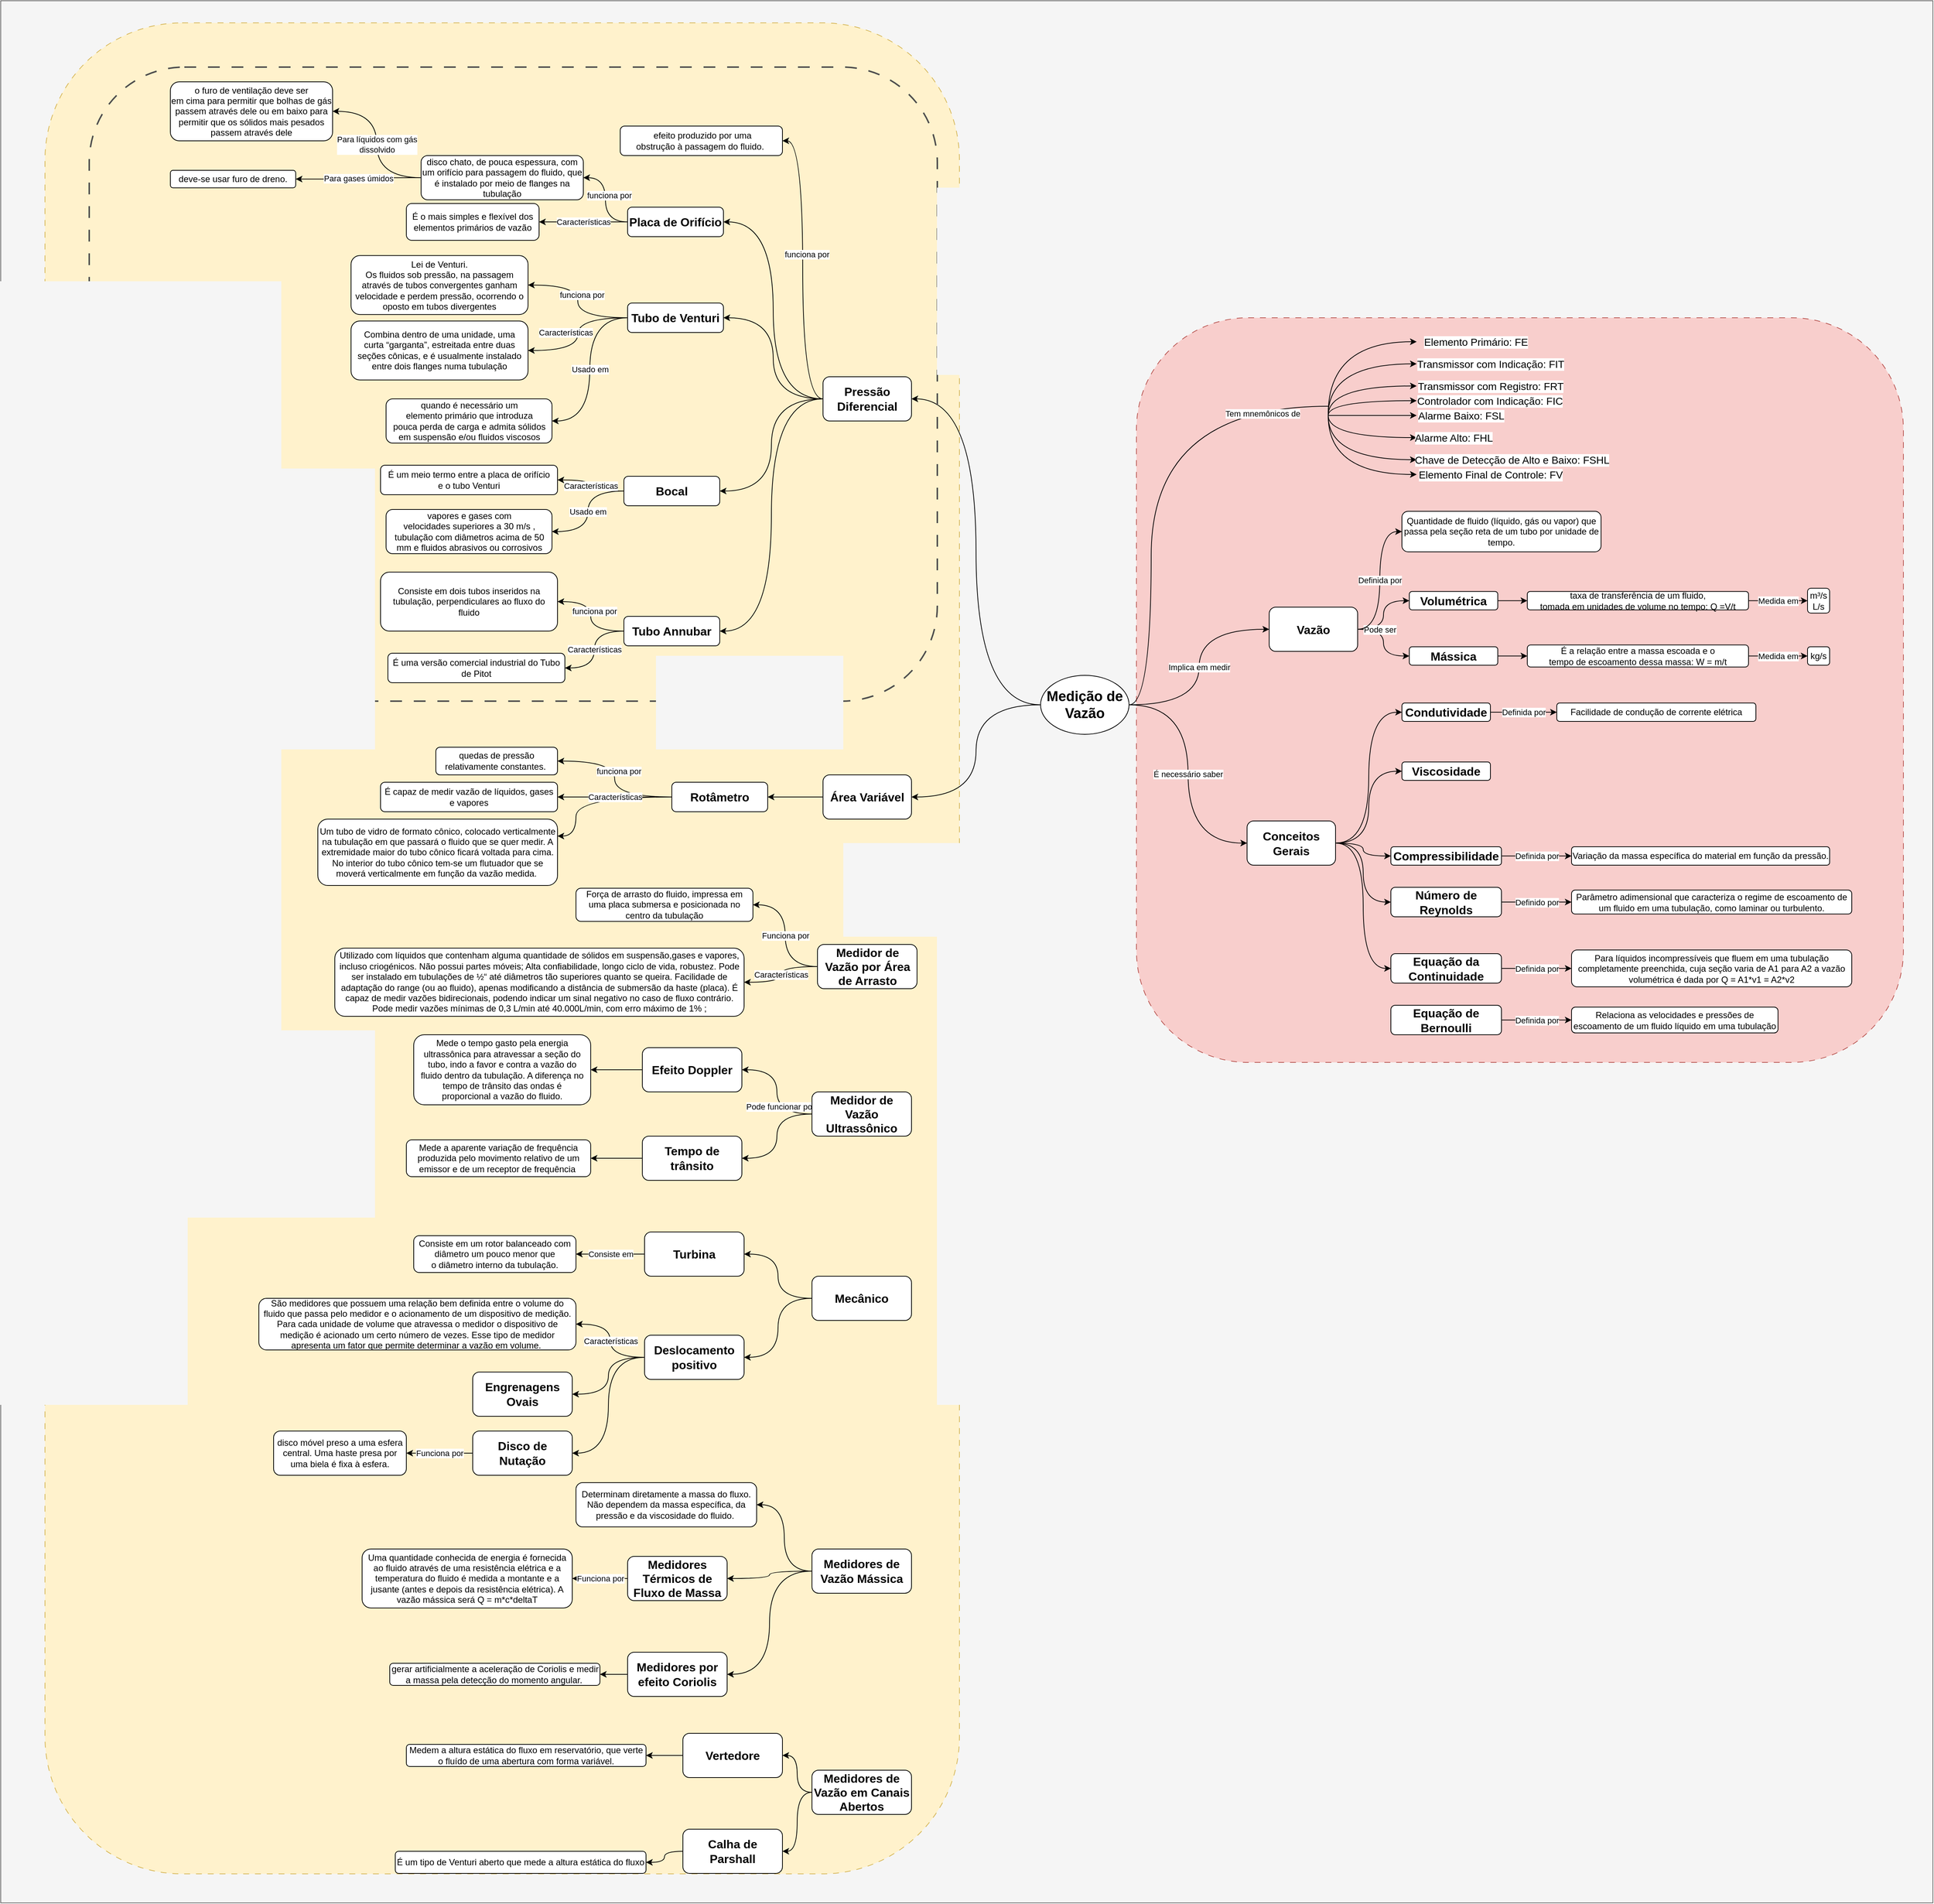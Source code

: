 <mxfile version="24.5.4" type="github">
  <diagram name="Página-1" id="AaesnwN6vH4WUWJ6I0e3">
    <mxGraphModel dx="6647" dy="3613" grid="1" gridSize="10" guides="1" tooltips="1" connect="1" arrows="1" fold="1" page="1" pageScale="1" pageWidth="2620" pageHeight="2580" math="0" shadow="0">
      <root>
        <mxCell id="0" />
        <mxCell id="1" parent="0" />
        <mxCell id="dpNASvieYrBIcGNV2ZXr-182" value="" style="group" vertex="1" connectable="0" parent="1">
          <mxGeometry width="2620" height="2580" as="geometry" />
        </mxCell>
        <mxCell id="dpNASvieYrBIcGNV2ZXr-181" value="" style="rounded=0;whiteSpace=wrap;html=1;fillColor=#f5f5f5;fontColor=#333333;strokeColor=#666666;" vertex="1" parent="dpNASvieYrBIcGNV2ZXr-182">
          <mxGeometry width="2620" height="2580" as="geometry" />
        </mxCell>
        <mxCell id="dpNASvieYrBIcGNV2ZXr-179" value="" style="rounded=1;whiteSpace=wrap;html=1;fillColor=#fff2cc;strokeColor=#d6b656;dashed=1;dashPattern=8 8;" vertex="1" parent="dpNASvieYrBIcGNV2ZXr-182">
          <mxGeometry x="60" y="30" width="1240" height="2510.63" as="geometry" />
        </mxCell>
        <mxCell id="dpNASvieYrBIcGNV2ZXr-178" value="" style="rounded=1;whiteSpace=wrap;html=1;fillColor=#f8cecc;strokeColor=#b85450;dashed=1;dashPattern=8 8;" vertex="1" parent="dpNASvieYrBIcGNV2ZXr-182">
          <mxGeometry x="1540" y="430" width="1040" height="1010" as="geometry" />
        </mxCell>
        <mxCell id="dpNASvieYrBIcGNV2ZXr-34" style="edgeStyle=orthogonalEdgeStyle;curved=1;rounded=0;orthogonalLoop=1;jettySize=auto;html=1;exitX=1;exitY=0.5;exitDx=0;exitDy=0;entryX=0;entryY=0.5;entryDx=0;entryDy=0;strokeColor=default;align=center;verticalAlign=middle;fontFamily=Helvetica;fontSize=11;fontColor=default;labelBackgroundColor=default;endArrow=classic;" edge="1" parent="dpNASvieYrBIcGNV2ZXr-182" source="dpNASvieYrBIcGNV2ZXr-62" target="dpNASvieYrBIcGNV2ZXr-33">
          <mxGeometry relative="1" as="geometry">
            <mxPoint x="1840" y="848.75" as="sourcePoint" />
          </mxGeometry>
        </mxCell>
        <mxCell id="dpNASvieYrBIcGNV2ZXr-19" value="Tem mnemônicos de" style="edgeStyle=orthogonalEdgeStyle;rounded=0;orthogonalLoop=1;jettySize=auto;html=1;exitX=1;exitY=0.5;exitDx=0;exitDy=0;curved=1;endArrow=none;endFill=0;" edge="1" parent="dpNASvieYrBIcGNV2ZXr-182" source="dpNASvieYrBIcGNV2ZXr-1">
          <mxGeometry x="0.733" y="-10" relative="1" as="geometry">
            <mxPoint x="1800" y="550" as="targetPoint" />
            <Array as="points">
              <mxPoint x="1560" y="955" />
              <mxPoint x="1560" y="550" />
            </Array>
            <mxPoint x="1" as="offset" />
          </mxGeometry>
        </mxCell>
        <mxCell id="dpNASvieYrBIcGNV2ZXr-21" value="É necessário saber" style="edgeStyle=orthogonalEdgeStyle;curved=1;rounded=0;orthogonalLoop=1;jettySize=auto;html=1;exitX=1;exitY=0.5;exitDx=0;exitDy=0;entryX=0;entryY=0.5;entryDx=0;entryDy=0;strokeColor=default;align=center;verticalAlign=middle;fontFamily=Helvetica;fontSize=11;fontColor=default;labelBackgroundColor=default;endArrow=classic;" edge="1" parent="dpNASvieYrBIcGNV2ZXr-182" source="dpNASvieYrBIcGNV2ZXr-1" target="dpNASvieYrBIcGNV2ZXr-20">
          <mxGeometry relative="1" as="geometry" />
        </mxCell>
        <mxCell id="dpNASvieYrBIcGNV2ZXr-63" value="Implica em medir" style="edgeStyle=orthogonalEdgeStyle;curved=1;rounded=0;orthogonalLoop=1;jettySize=auto;html=1;exitX=1;exitY=0.5;exitDx=0;exitDy=0;entryX=0;entryY=0.5;entryDx=0;entryDy=0;strokeColor=default;align=center;verticalAlign=middle;fontFamily=Helvetica;fontSize=11;fontColor=default;labelBackgroundColor=default;endArrow=classic;" edge="1" parent="dpNASvieYrBIcGNV2ZXr-182" source="dpNASvieYrBIcGNV2ZXr-1" target="dpNASvieYrBIcGNV2ZXr-62">
          <mxGeometry relative="1" as="geometry" />
        </mxCell>
        <mxCell id="dpNASvieYrBIcGNV2ZXr-71" style="edgeStyle=orthogonalEdgeStyle;curved=1;rounded=0;orthogonalLoop=1;jettySize=auto;html=1;exitX=0;exitY=0.5;exitDx=0;exitDy=0;entryX=1;entryY=0.5;entryDx=0;entryDy=0;strokeColor=default;align=center;verticalAlign=middle;fontFamily=Helvetica;fontSize=11;fontColor=default;labelBackgroundColor=default;endArrow=classic;" edge="1" parent="dpNASvieYrBIcGNV2ZXr-182" source="dpNASvieYrBIcGNV2ZXr-1" target="dpNASvieYrBIcGNV2ZXr-70">
          <mxGeometry relative="1" as="geometry" />
        </mxCell>
        <mxCell id="dpNASvieYrBIcGNV2ZXr-107" style="edgeStyle=orthogonalEdgeStyle;curved=1;rounded=0;orthogonalLoop=1;jettySize=auto;html=1;exitX=0;exitY=0.5;exitDx=0;exitDy=0;entryX=1;entryY=0.5;entryDx=0;entryDy=0;strokeColor=default;align=center;verticalAlign=middle;fontFamily=Helvetica;fontSize=11;fontColor=default;labelBackgroundColor=default;endArrow=classic;" edge="1" parent="dpNASvieYrBIcGNV2ZXr-182" source="dpNASvieYrBIcGNV2ZXr-1" target="dpNASvieYrBIcGNV2ZXr-106">
          <mxGeometry relative="1" as="geometry" />
        </mxCell>
        <mxCell id="dpNASvieYrBIcGNV2ZXr-1" value="&lt;p&gt;&lt;b&gt;&lt;font style=&quot;font-size: 19px;&quot;&gt;Medição de Vazão&lt;/font&gt;&lt;/b&gt;&lt;/p&gt;" style="ellipse;whiteSpace=wrap;html=1;" vertex="1" parent="dpNASvieYrBIcGNV2ZXr-182">
          <mxGeometry x="1410" y="915" width="120" height="80" as="geometry" />
        </mxCell>
        <mxCell id="dpNASvieYrBIcGNV2ZXr-2" value="" style="endArrow=classic;html=1;rounded=0;strokeColor=default;align=center;verticalAlign=middle;fontFamily=Helvetica;fontSize=11;fontColor=default;labelBackgroundColor=default;edgeStyle=orthogonalEdgeStyle;curved=1;" edge="1" parent="dpNASvieYrBIcGNV2ZXr-182">
          <mxGeometry relative="1" as="geometry">
            <mxPoint x="1800" y="561.32" as="sourcePoint" />
            <mxPoint x="1920" y="462.5" as="targetPoint" />
            <Array as="points">
              <mxPoint x="1800" y="462.5" />
            </Array>
          </mxGeometry>
        </mxCell>
        <mxCell id="dpNASvieYrBIcGNV2ZXr-3" value="&lt;font style=&quot;font-size: 14px;&quot;&gt;Elemento Primário: F&lt;/font&gt;&lt;span style=&quot;font-size: 14px;&quot;&gt;E&lt;/span&gt;" style="edgeLabel;resizable=0;html=1;;align=center;verticalAlign=middle;fontFamily=Helvetica;fontSize=11;fontColor=default;labelBackgroundColor=default;" connectable="0" vertex="1" parent="dpNASvieYrBIcGNV2ZXr-2">
          <mxGeometry relative="1" as="geometry">
            <mxPoint x="189" as="offset" />
          </mxGeometry>
        </mxCell>
        <mxCell id="dpNASvieYrBIcGNV2ZXr-4" value="" style="endArrow=classic;html=1;rounded=0;strokeColor=default;align=center;verticalAlign=middle;fontFamily=Helvetica;fontSize=11;fontColor=default;labelBackgroundColor=default;edgeStyle=orthogonalEdgeStyle;curved=1;" edge="1" parent="dpNASvieYrBIcGNV2ZXr-182">
          <mxGeometry relative="1" as="geometry">
            <mxPoint x="1800" y="562.5" as="sourcePoint" />
            <mxPoint x="1920" y="492.5" as="targetPoint" />
            <Array as="points">
              <mxPoint x="1800" y="492.5" />
              <mxPoint x="1920" y="492.5" />
            </Array>
          </mxGeometry>
        </mxCell>
        <mxCell id="dpNASvieYrBIcGNV2ZXr-5" value="&lt;font style=&quot;font-size: 14px;&quot;&gt;Transmissor com Indicação: FIT&lt;/font&gt;" style="edgeLabel;resizable=0;html=1;;align=center;verticalAlign=middle;fontFamily=Helvetica;fontSize=11;fontColor=default;labelBackgroundColor=default;" connectable="0" vertex="1" parent="dpNASvieYrBIcGNV2ZXr-4">
          <mxGeometry relative="1" as="geometry">
            <mxPoint x="195" as="offset" />
          </mxGeometry>
        </mxCell>
        <mxCell id="dpNASvieYrBIcGNV2ZXr-6" value="" style="endArrow=classic;html=1;rounded=0;strokeColor=default;align=center;verticalAlign=middle;fontFamily=Helvetica;fontSize=11;fontColor=default;labelBackgroundColor=default;edgeStyle=orthogonalEdgeStyle;curved=1;" edge="1" parent="dpNASvieYrBIcGNV2ZXr-182">
          <mxGeometry relative="1" as="geometry">
            <mxPoint x="1800" y="562.5" as="sourcePoint" />
            <mxPoint x="1920" y="522.5" as="targetPoint" />
            <Array as="points">
              <mxPoint x="1800" y="522.5" />
              <mxPoint x="1920" y="522.5" />
            </Array>
          </mxGeometry>
        </mxCell>
        <mxCell id="dpNASvieYrBIcGNV2ZXr-7" value="&lt;font style=&quot;font-size: 14px;&quot;&gt;Transmissor com Registro: FRT&lt;/font&gt;" style="edgeLabel;resizable=0;html=1;;align=center;verticalAlign=middle;fontFamily=Helvetica;fontSize=11;fontColor=default;labelBackgroundColor=default;" connectable="0" vertex="1" parent="dpNASvieYrBIcGNV2ZXr-6">
          <mxGeometry relative="1" as="geometry">
            <mxPoint x="180" as="offset" />
          </mxGeometry>
        </mxCell>
        <mxCell id="dpNASvieYrBIcGNV2ZXr-8" value="" style="endArrow=classic;html=1;rounded=0;strokeColor=default;align=center;verticalAlign=middle;fontFamily=Helvetica;fontSize=11;fontColor=default;labelBackgroundColor=default;edgeStyle=orthogonalEdgeStyle;curved=1;" edge="1" parent="dpNASvieYrBIcGNV2ZXr-182">
          <mxGeometry relative="1" as="geometry">
            <mxPoint x="1800" y="562.5" as="sourcePoint" />
            <mxPoint x="1920" y="542.5" as="targetPoint" />
            <Array as="points">
              <mxPoint x="1800" y="542.5" />
              <mxPoint x="1920" y="542.5" />
            </Array>
          </mxGeometry>
        </mxCell>
        <mxCell id="dpNASvieYrBIcGNV2ZXr-9" value="&lt;font style=&quot;font-size: 14px;&quot;&gt;Controlador com Indicação: FIC&lt;/font&gt;" style="edgeLabel;resizable=0;html=1;;align=center;verticalAlign=middle;fontFamily=Helvetica;fontSize=11;fontColor=default;labelBackgroundColor=default;" connectable="0" vertex="1" parent="dpNASvieYrBIcGNV2ZXr-8">
          <mxGeometry relative="1" as="geometry">
            <mxPoint x="169" as="offset" />
          </mxGeometry>
        </mxCell>
        <mxCell id="dpNASvieYrBIcGNV2ZXr-10" value="" style="endArrow=classic;html=1;rounded=0;strokeColor=default;align=center;verticalAlign=middle;fontFamily=Helvetica;fontSize=11;fontColor=default;labelBackgroundColor=default;edgeStyle=orthogonalEdgeStyle;curved=1;" edge="1" parent="dpNASvieYrBIcGNV2ZXr-182">
          <mxGeometry relative="1" as="geometry">
            <mxPoint x="1800" y="562.5" as="sourcePoint" />
            <mxPoint x="1920" y="562.5" as="targetPoint" />
            <Array as="points">
              <mxPoint x="1800" y="562.5" />
            </Array>
          </mxGeometry>
        </mxCell>
        <mxCell id="dpNASvieYrBIcGNV2ZXr-11" value="&lt;font style=&quot;font-size: 14px;&quot;&gt;Alarme Baixo: FSL&lt;/font&gt;" style="edgeLabel;resizable=0;html=1;;align=center;verticalAlign=middle;fontFamily=Helvetica;fontSize=11;fontColor=default;labelBackgroundColor=default;" connectable="0" vertex="1" parent="dpNASvieYrBIcGNV2ZXr-10">
          <mxGeometry relative="1" as="geometry">
            <mxPoint x="120" as="offset" />
          </mxGeometry>
        </mxCell>
        <mxCell id="dpNASvieYrBIcGNV2ZXr-12" value="" style="endArrow=classic;html=1;rounded=0;strokeColor=default;align=center;verticalAlign=middle;fontFamily=Helvetica;fontSize=11;fontColor=default;labelBackgroundColor=default;edgeStyle=orthogonalEdgeStyle;curved=1;" edge="1" parent="dpNASvieYrBIcGNV2ZXr-182">
          <mxGeometry relative="1" as="geometry">
            <mxPoint x="1800" y="562.5" as="sourcePoint" />
            <mxPoint x="1920" y="592.5" as="targetPoint" />
            <Array as="points">
              <mxPoint x="1800" y="592.5" />
              <mxPoint x="1920" y="592.5" />
            </Array>
          </mxGeometry>
        </mxCell>
        <mxCell id="dpNASvieYrBIcGNV2ZXr-13" value="&lt;font style=&quot;font-size: 14px;&quot;&gt;Alarme Alto: FHL&lt;/font&gt;" style="edgeLabel;resizable=0;html=1;;align=center;verticalAlign=middle;fontFamily=Helvetica;fontSize=11;fontColor=default;labelBackgroundColor=default;" connectable="0" vertex="1" parent="dpNASvieYrBIcGNV2ZXr-12">
          <mxGeometry relative="1" as="geometry">
            <mxPoint x="125" as="offset" />
          </mxGeometry>
        </mxCell>
        <mxCell id="dpNASvieYrBIcGNV2ZXr-14" value="" style="endArrow=classic;html=1;rounded=0;strokeColor=default;align=center;verticalAlign=middle;fontFamily=Helvetica;fontSize=11;fontColor=default;labelBackgroundColor=default;edgeStyle=orthogonalEdgeStyle;curved=1;" edge="1" parent="dpNASvieYrBIcGNV2ZXr-182">
          <mxGeometry relative="1" as="geometry">
            <mxPoint x="1800" y="562.5" as="sourcePoint" />
            <mxPoint x="1920" y="622.5" as="targetPoint" />
            <Array as="points">
              <mxPoint x="1800" y="622.5" />
              <mxPoint x="1920" y="622.5" />
            </Array>
          </mxGeometry>
        </mxCell>
        <mxCell id="dpNASvieYrBIcGNV2ZXr-15" value="&lt;font style=&quot;font-size: 14px;&quot;&gt;Chave de Detecção de Alto e Baixo: FSHL&lt;/font&gt;" style="edgeLabel;resizable=0;html=1;;align=center;verticalAlign=middle;fontFamily=Helvetica;fontSize=11;fontColor=default;labelBackgroundColor=default;" connectable="0" vertex="1" parent="dpNASvieYrBIcGNV2ZXr-14">
          <mxGeometry relative="1" as="geometry">
            <mxPoint x="219" as="offset" />
          </mxGeometry>
        </mxCell>
        <mxCell id="dpNASvieYrBIcGNV2ZXr-16" value="" style="endArrow=classic;html=1;rounded=0;strokeColor=default;align=center;verticalAlign=middle;fontFamily=Helvetica;fontSize=11;fontColor=default;labelBackgroundColor=default;edgeStyle=orthogonalEdgeStyle;curved=1;" edge="1" parent="dpNASvieYrBIcGNV2ZXr-182">
          <mxGeometry relative="1" as="geometry">
            <mxPoint x="1800" y="562.5" as="sourcePoint" />
            <mxPoint x="1920" y="642.5" as="targetPoint" />
            <Array as="points">
              <mxPoint x="1800" y="642.5" />
              <mxPoint x="1920" y="642.5" />
            </Array>
          </mxGeometry>
        </mxCell>
        <mxCell id="dpNASvieYrBIcGNV2ZXr-17" value="&lt;font style=&quot;font-size: 14px;&quot;&gt;Elemento Final de Controle: FV&lt;/font&gt;" style="edgeLabel;resizable=0;html=1;;align=center;verticalAlign=middle;fontFamily=Helvetica;fontSize=11;fontColor=default;labelBackgroundColor=default;" connectable="0" vertex="1" parent="dpNASvieYrBIcGNV2ZXr-16">
          <mxGeometry relative="1" as="geometry">
            <mxPoint x="200" as="offset" />
          </mxGeometry>
        </mxCell>
        <mxCell id="dpNASvieYrBIcGNV2ZXr-23" style="edgeStyle=orthogonalEdgeStyle;curved=1;rounded=0;orthogonalLoop=1;jettySize=auto;html=1;exitX=1;exitY=0.5;exitDx=0;exitDy=0;entryX=0;entryY=0.5;entryDx=0;entryDy=0;strokeColor=default;align=center;verticalAlign=middle;fontFamily=Helvetica;fontSize=11;fontColor=default;labelBackgroundColor=default;endArrow=classic;" edge="1" parent="dpNASvieYrBIcGNV2ZXr-182" source="dpNASvieYrBIcGNV2ZXr-20" target="dpNASvieYrBIcGNV2ZXr-22">
          <mxGeometry relative="1" as="geometry" />
        </mxCell>
        <mxCell id="dpNASvieYrBIcGNV2ZXr-27" style="edgeStyle=orthogonalEdgeStyle;curved=1;rounded=0;orthogonalLoop=1;jettySize=auto;html=1;exitX=1;exitY=0.5;exitDx=0;exitDy=0;entryX=0;entryY=0.5;entryDx=0;entryDy=0;strokeColor=default;align=center;verticalAlign=middle;fontFamily=Helvetica;fontSize=11;fontColor=default;labelBackgroundColor=default;endArrow=classic;" edge="1" parent="dpNASvieYrBIcGNV2ZXr-182" source="dpNASvieYrBIcGNV2ZXr-20" target="dpNASvieYrBIcGNV2ZXr-26">
          <mxGeometry relative="1" as="geometry" />
        </mxCell>
        <mxCell id="dpNASvieYrBIcGNV2ZXr-40" style="edgeStyle=orthogonalEdgeStyle;curved=1;rounded=0;orthogonalLoop=1;jettySize=auto;html=1;exitX=1;exitY=0.5;exitDx=0;exitDy=0;entryX=0;entryY=0.5;entryDx=0;entryDy=0;strokeColor=default;align=center;verticalAlign=middle;fontFamily=Helvetica;fontSize=11;fontColor=default;labelBackgroundColor=default;endArrow=classic;" edge="1" parent="dpNASvieYrBIcGNV2ZXr-182" source="dpNASvieYrBIcGNV2ZXr-20" target="dpNASvieYrBIcGNV2ZXr-39">
          <mxGeometry relative="1" as="geometry" />
        </mxCell>
        <mxCell id="dpNASvieYrBIcGNV2ZXr-44" style="edgeStyle=orthogonalEdgeStyle;curved=1;rounded=0;orthogonalLoop=1;jettySize=auto;html=1;exitX=1;exitY=0.5;exitDx=0;exitDy=0;entryX=0;entryY=0.5;entryDx=0;entryDy=0;strokeColor=default;align=center;verticalAlign=middle;fontFamily=Helvetica;fontSize=11;fontColor=default;labelBackgroundColor=default;endArrow=classic;" edge="1" parent="dpNASvieYrBIcGNV2ZXr-182" source="dpNASvieYrBIcGNV2ZXr-20" target="dpNASvieYrBIcGNV2ZXr-43">
          <mxGeometry relative="1" as="geometry" />
        </mxCell>
        <mxCell id="dpNASvieYrBIcGNV2ZXr-55" style="edgeStyle=orthogonalEdgeStyle;curved=1;rounded=0;orthogonalLoop=1;jettySize=auto;html=1;exitX=1;exitY=0.5;exitDx=0;exitDy=0;entryX=0;entryY=0.5;entryDx=0;entryDy=0;strokeColor=default;align=center;verticalAlign=middle;fontFamily=Helvetica;fontSize=11;fontColor=default;labelBackgroundColor=default;endArrow=classic;" edge="1" parent="dpNASvieYrBIcGNV2ZXr-182" source="dpNASvieYrBIcGNV2ZXr-20" target="dpNASvieYrBIcGNV2ZXr-47">
          <mxGeometry relative="1" as="geometry" />
        </mxCell>
        <mxCell id="dpNASvieYrBIcGNV2ZXr-20" value="&lt;span style=&quot;font-size: 16px;&quot;&gt;&lt;b&gt;Conceitos Gerais&lt;/b&gt;&lt;/span&gt;" style="rounded=1;whiteSpace=wrap;html=1;" vertex="1" parent="dpNASvieYrBIcGNV2ZXr-182">
          <mxGeometry x="1690" y="1112.5" width="120" height="60" as="geometry" />
        </mxCell>
        <mxCell id="dpNASvieYrBIcGNV2ZXr-25" value="Definida por" style="edgeStyle=orthogonalEdgeStyle;curved=1;rounded=0;orthogonalLoop=1;jettySize=auto;html=1;exitX=1;exitY=0.5;exitDx=0;exitDy=0;entryX=0;entryY=0.5;entryDx=0;entryDy=0;strokeColor=default;align=center;verticalAlign=middle;fontFamily=Helvetica;fontSize=11;fontColor=default;labelBackgroundColor=default;endArrow=classic;" edge="1" parent="dpNASvieYrBIcGNV2ZXr-182" source="dpNASvieYrBIcGNV2ZXr-22" target="dpNASvieYrBIcGNV2ZXr-24">
          <mxGeometry relative="1" as="geometry" />
        </mxCell>
        <mxCell id="dpNASvieYrBIcGNV2ZXr-22" value="&lt;span style=&quot;font-size: 16px;&quot;&gt;&lt;b&gt;Condutividade&lt;/b&gt;&lt;/span&gt;" style="rounded=1;whiteSpace=wrap;html=1;" vertex="1" parent="dpNASvieYrBIcGNV2ZXr-182">
          <mxGeometry x="1900" y="952.5" width="120" height="25" as="geometry" />
        </mxCell>
        <mxCell id="dpNASvieYrBIcGNV2ZXr-24" value="Facilidade de condução de corrente elétrica" style="rounded=1;whiteSpace=wrap;html=1;" vertex="1" parent="dpNASvieYrBIcGNV2ZXr-182">
          <mxGeometry x="2110" y="952.5" width="270" height="25" as="geometry" />
        </mxCell>
        <mxCell id="dpNASvieYrBIcGNV2ZXr-26" value="&lt;span style=&quot;font-size: 16px;&quot;&gt;&lt;b&gt;Viscosidade&lt;/b&gt;&lt;/span&gt;" style="rounded=1;whiteSpace=wrap;html=1;" vertex="1" parent="dpNASvieYrBIcGNV2ZXr-182">
          <mxGeometry x="1900" y="1032.5" width="120" height="25" as="geometry" />
        </mxCell>
        <mxCell id="dpNASvieYrBIcGNV2ZXr-29" value="Pode ser" style="edgeStyle=orthogonalEdgeStyle;curved=1;rounded=0;orthogonalLoop=1;jettySize=auto;html=1;entryX=0;entryY=0.5;entryDx=0;entryDy=0;strokeColor=default;align=center;verticalAlign=middle;fontFamily=Helvetica;fontSize=11;fontColor=default;labelBackgroundColor=default;endArrow=classic;exitX=1;exitY=0.5;exitDx=0;exitDy=0;" edge="1" target="dpNASvieYrBIcGNV2ZXr-32" parent="dpNASvieYrBIcGNV2ZXr-182" source="dpNASvieYrBIcGNV2ZXr-62">
          <mxGeometry x="-0.448" relative="1" as="geometry">
            <mxPoint x="1840" y="852.5" as="sourcePoint" />
            <mxPoint x="1900.0" y="813.75" as="targetPoint" />
            <mxPoint as="offset" />
          </mxGeometry>
        </mxCell>
        <mxCell id="dpNASvieYrBIcGNV2ZXr-36" style="edgeStyle=orthogonalEdgeStyle;curved=1;rounded=0;orthogonalLoop=1;jettySize=auto;html=1;exitX=1;exitY=0.5;exitDx=0;exitDy=0;strokeColor=default;align=center;verticalAlign=middle;fontFamily=Helvetica;fontSize=11;fontColor=default;labelBackgroundColor=default;endArrow=classic;" edge="1" parent="dpNASvieYrBIcGNV2ZXr-182" source="dpNASvieYrBIcGNV2ZXr-32" target="dpNASvieYrBIcGNV2ZXr-35">
          <mxGeometry relative="1" as="geometry" />
        </mxCell>
        <mxCell id="dpNASvieYrBIcGNV2ZXr-32" value="&lt;span style=&quot;font-size: 16px;&quot;&gt;&lt;b&gt;Volumétrica&lt;/b&gt;&lt;/span&gt;" style="rounded=1;whiteSpace=wrap;html=1;" vertex="1" parent="dpNASvieYrBIcGNV2ZXr-182">
          <mxGeometry x="1910" y="801.25" width="120" height="25" as="geometry" />
        </mxCell>
        <mxCell id="dpNASvieYrBIcGNV2ZXr-38" style="edgeStyle=orthogonalEdgeStyle;curved=1;rounded=0;orthogonalLoop=1;jettySize=auto;html=1;exitX=1;exitY=0.5;exitDx=0;exitDy=0;entryX=0;entryY=0.5;entryDx=0;entryDy=0;strokeColor=default;align=center;verticalAlign=middle;fontFamily=Helvetica;fontSize=11;fontColor=default;labelBackgroundColor=default;endArrow=classic;" edge="1" parent="dpNASvieYrBIcGNV2ZXr-182" source="dpNASvieYrBIcGNV2ZXr-33" target="dpNASvieYrBIcGNV2ZXr-37">
          <mxGeometry relative="1" as="geometry" />
        </mxCell>
        <mxCell id="dpNASvieYrBIcGNV2ZXr-33" value="&lt;span style=&quot;font-size: 16px;&quot;&gt;&lt;b&gt;Mássica&lt;/b&gt;&lt;/span&gt;" style="rounded=1;whiteSpace=wrap;html=1;" vertex="1" parent="dpNASvieYrBIcGNV2ZXr-182">
          <mxGeometry x="1910" y="876.25" width="120" height="25" as="geometry" />
        </mxCell>
        <mxCell id="dpNASvieYrBIcGNV2ZXr-64" value="Medida em" style="edgeStyle=orthogonalEdgeStyle;curved=1;rounded=0;orthogonalLoop=1;jettySize=auto;html=1;exitX=1;exitY=0.5;exitDx=0;exitDy=0;strokeColor=default;align=center;verticalAlign=middle;fontFamily=Helvetica;fontSize=11;fontColor=default;labelBackgroundColor=default;endArrow=classic;entryX=0;entryY=0.5;entryDx=0;entryDy=0;" edge="1" parent="dpNASvieYrBIcGNV2ZXr-182" source="dpNASvieYrBIcGNV2ZXr-35" target="dpNASvieYrBIcGNV2ZXr-66">
          <mxGeometry relative="1" as="geometry">
            <mxPoint x="2450" y="813.5" as="targetPoint" />
          </mxGeometry>
        </mxCell>
        <mxCell id="dpNASvieYrBIcGNV2ZXr-35" value="taxa de transferência de um fluido,&lt;br/&gt;tomada em unidades de volume no tempo: Q =V/t" style="rounded=1;whiteSpace=wrap;html=1;" vertex="1" parent="dpNASvieYrBIcGNV2ZXr-182">
          <mxGeometry x="2070" y="801.25" width="300" height="25" as="geometry" />
        </mxCell>
        <mxCell id="dpNASvieYrBIcGNV2ZXr-65" value="Medida em" style="edgeStyle=orthogonalEdgeStyle;curved=1;rounded=0;orthogonalLoop=1;jettySize=auto;html=1;exitX=1;exitY=0.5;exitDx=0;exitDy=0;strokeColor=default;align=center;verticalAlign=middle;fontFamily=Helvetica;fontSize=11;fontColor=default;labelBackgroundColor=default;endArrow=classic;entryX=0;entryY=0.5;entryDx=0;entryDy=0;" edge="1" parent="dpNASvieYrBIcGNV2ZXr-182" source="dpNASvieYrBIcGNV2ZXr-37" target="dpNASvieYrBIcGNV2ZXr-68">
          <mxGeometry relative="1" as="geometry">
            <mxPoint x="2450.0" y="889.045" as="targetPoint" />
          </mxGeometry>
        </mxCell>
        <mxCell id="dpNASvieYrBIcGNV2ZXr-37" value="É a relação entre a massa escoada e o&lt;br&gt;tempo de escoamento dessa massa: W = m/t" style="rounded=1;whiteSpace=wrap;html=1;" vertex="1" parent="dpNASvieYrBIcGNV2ZXr-182">
          <mxGeometry x="2070" y="873.75" width="300" height="30" as="geometry" />
        </mxCell>
        <mxCell id="dpNASvieYrBIcGNV2ZXr-39" value="&lt;span style=&quot;font-size: 16px;&quot;&gt;&lt;b&gt;Compressibilidade&lt;/b&gt;&lt;/span&gt;" style="rounded=1;whiteSpace=wrap;html=1;" vertex="1" parent="dpNASvieYrBIcGNV2ZXr-182">
          <mxGeometry x="1885" y="1147.5" width="150" height="25" as="geometry" />
        </mxCell>
        <mxCell id="dpNASvieYrBIcGNV2ZXr-41" value="Variação da massa específica do material em função da pressão." style="rounded=1;whiteSpace=wrap;html=1;" vertex="1" parent="dpNASvieYrBIcGNV2ZXr-182">
          <mxGeometry x="2130" y="1147.5" width="350" height="25" as="geometry" />
        </mxCell>
        <mxCell id="dpNASvieYrBIcGNV2ZXr-42" value="Definida por" style="edgeStyle=orthogonalEdgeStyle;curved=1;rounded=0;orthogonalLoop=1;jettySize=auto;html=1;entryX=0;entryY=0.5;entryDx=0;entryDy=0;strokeColor=default;align=center;verticalAlign=middle;fontFamily=Helvetica;fontSize=11;fontColor=default;labelBackgroundColor=default;endArrow=classic;exitX=1;exitY=0.5;exitDx=0;exitDy=0;" edge="1" target="dpNASvieYrBIcGNV2ZXr-41" parent="dpNASvieYrBIcGNV2ZXr-182" source="dpNASvieYrBIcGNV2ZXr-39">
          <mxGeometry relative="1" as="geometry">
            <mxPoint x="2050" y="1160.5" as="sourcePoint" />
          </mxGeometry>
        </mxCell>
        <mxCell id="dpNASvieYrBIcGNV2ZXr-43" value="&lt;span style=&quot;font-size: 16px;&quot;&gt;&lt;b&gt;Número de Reynolds&lt;/b&gt;&lt;/span&gt;" style="rounded=1;whiteSpace=wrap;html=1;" vertex="1" parent="dpNASvieYrBIcGNV2ZXr-182">
          <mxGeometry x="1885" y="1202.5" width="150" height="40" as="geometry" />
        </mxCell>
        <mxCell id="dpNASvieYrBIcGNV2ZXr-45" value="Parâmetro adimensional que caracteriza o regime de escoamento de um fluido em uma tubulação, como laminar ou turbulento." style="rounded=1;whiteSpace=wrap;html=1;" vertex="1" parent="dpNASvieYrBIcGNV2ZXr-182">
          <mxGeometry x="2130" y="1206.25" width="380" height="32.5" as="geometry" />
        </mxCell>
        <mxCell id="dpNASvieYrBIcGNV2ZXr-46" value="Definido por" style="edgeStyle=orthogonalEdgeStyle;curved=1;rounded=0;orthogonalLoop=1;jettySize=auto;html=1;entryX=0;entryY=0.5;entryDx=0;entryDy=0;strokeColor=default;align=center;verticalAlign=middle;fontFamily=Helvetica;fontSize=11;fontColor=default;labelBackgroundColor=default;endArrow=classic;exitX=1;exitY=0.5;exitDx=0;exitDy=0;" edge="1" target="dpNASvieYrBIcGNV2ZXr-45" parent="dpNASvieYrBIcGNV2ZXr-182" source="dpNASvieYrBIcGNV2ZXr-43">
          <mxGeometry relative="1" as="geometry">
            <mxPoint x="2040" y="1222.5" as="sourcePoint" />
          </mxGeometry>
        </mxCell>
        <mxCell id="dpNASvieYrBIcGNV2ZXr-49" value="Definida por" style="edgeStyle=orthogonalEdgeStyle;curved=1;rounded=0;orthogonalLoop=1;jettySize=auto;html=1;exitX=1;exitY=0.5;exitDx=0;exitDy=0;entryX=0;entryY=0.5;entryDx=0;entryDy=0;strokeColor=default;align=center;verticalAlign=middle;fontFamily=Helvetica;fontSize=11;fontColor=default;labelBackgroundColor=default;endArrow=classic;" edge="1" parent="dpNASvieYrBIcGNV2ZXr-182" source="dpNASvieYrBIcGNV2ZXr-47" target="dpNASvieYrBIcGNV2ZXr-48">
          <mxGeometry relative="1" as="geometry" />
        </mxCell>
        <mxCell id="dpNASvieYrBIcGNV2ZXr-47" value="&lt;span style=&quot;font-size: 16px;&quot;&gt;&lt;b&gt;Equação da Continuidade&lt;/b&gt;&lt;/span&gt;" style="rounded=1;whiteSpace=wrap;html=1;" vertex="1" parent="dpNASvieYrBIcGNV2ZXr-182">
          <mxGeometry x="1885" y="1292.5" width="150" height="40" as="geometry" />
        </mxCell>
        <mxCell id="dpNASvieYrBIcGNV2ZXr-48" value="Para líquidos incompressíveis que fluem em uma tubulação completamente preenchida, cuja seção varia de A1 para A2 a vazão volumétrica é dada por Q = A1*v1 = A2*v2" style="rounded=1;whiteSpace=wrap;html=1;" vertex="1" parent="dpNASvieYrBIcGNV2ZXr-182">
          <mxGeometry x="2130" y="1287.5" width="380" height="50" as="geometry" />
        </mxCell>
        <mxCell id="dpNASvieYrBIcGNV2ZXr-56" value="&lt;span style=&quot;font-size: 16px;&quot;&gt;&lt;b&gt;Equação de Bernoulli&lt;/b&gt;&lt;/span&gt;" style="rounded=1;whiteSpace=wrap;html=1;" vertex="1" parent="dpNASvieYrBIcGNV2ZXr-182">
          <mxGeometry x="1885" y="1362.5" width="150" height="40" as="geometry" />
        </mxCell>
        <mxCell id="dpNASvieYrBIcGNV2ZXr-57" value="Relaciona as velocidades e pressões de escoamento de um fluido líquido em uma tubulação" style="rounded=1;whiteSpace=wrap;html=1;" vertex="1" parent="dpNASvieYrBIcGNV2ZXr-182">
          <mxGeometry x="2130" y="1365" width="280" height="35" as="geometry" />
        </mxCell>
        <mxCell id="dpNASvieYrBIcGNV2ZXr-58" value="Definida por" style="edgeStyle=orthogonalEdgeStyle;curved=1;rounded=0;orthogonalLoop=1;jettySize=auto;html=1;entryX=0;entryY=0.5;entryDx=0;entryDy=0;strokeColor=default;align=center;verticalAlign=middle;fontFamily=Helvetica;fontSize=11;fontColor=default;labelBackgroundColor=default;endArrow=classic;exitX=1;exitY=0.5;exitDx=0;exitDy=0;" edge="1" target="dpNASvieYrBIcGNV2ZXr-57" parent="dpNASvieYrBIcGNV2ZXr-182" source="dpNASvieYrBIcGNV2ZXr-56">
          <mxGeometry relative="1" as="geometry">
            <mxPoint x="2050" y="1382.5" as="sourcePoint" />
          </mxGeometry>
        </mxCell>
        <mxCell id="dpNASvieYrBIcGNV2ZXr-60" value="Definida por" style="edgeStyle=orthogonalEdgeStyle;curved=1;rounded=0;orthogonalLoop=1;jettySize=auto;html=1;exitX=1;exitY=0.5;exitDx=0;exitDy=0;entryX=0;entryY=0.5;entryDx=0;entryDy=0;strokeColor=default;align=center;verticalAlign=middle;fontFamily=Helvetica;fontSize=11;fontColor=default;labelBackgroundColor=default;endArrow=classic;" edge="1" target="dpNASvieYrBIcGNV2ZXr-61" parent="dpNASvieYrBIcGNV2ZXr-182" source="dpNASvieYrBIcGNV2ZXr-62">
          <mxGeometry relative="1" as="geometry">
            <mxPoint x="1910" y="848" as="sourcePoint" />
          </mxGeometry>
        </mxCell>
        <mxCell id="dpNASvieYrBIcGNV2ZXr-61" value="Quantidade de fluido (líquido, gás ou vapor) que passa pela seção reta de um tubo por unidade de tempo." style="rounded=1;whiteSpace=wrap;html=1;" vertex="1" parent="dpNASvieYrBIcGNV2ZXr-182">
          <mxGeometry x="1900" y="692.5" width="270" height="55" as="geometry" />
        </mxCell>
        <mxCell id="dpNASvieYrBIcGNV2ZXr-62" value="&lt;span style=&quot;font-size: 16px;&quot;&gt;&lt;b&gt;Vazão&lt;/b&gt;&lt;/span&gt;" style="rounded=1;whiteSpace=wrap;html=1;" vertex="1" parent="dpNASvieYrBIcGNV2ZXr-182">
          <mxGeometry x="1720" y="822.5" width="120" height="60" as="geometry" />
        </mxCell>
        <mxCell id="dpNASvieYrBIcGNV2ZXr-66" value="m³/s&lt;div&gt;L/s&lt;/div&gt;" style="rounded=1;whiteSpace=wrap;html=1;" vertex="1" parent="dpNASvieYrBIcGNV2ZXr-182">
          <mxGeometry x="2450" y="796.88" width="30" height="33.75" as="geometry" />
        </mxCell>
        <mxCell id="dpNASvieYrBIcGNV2ZXr-68" value="kg/s" style="rounded=1;whiteSpace=wrap;html=1;" vertex="1" parent="dpNASvieYrBIcGNV2ZXr-182">
          <mxGeometry x="2450" y="876.25" width="30" height="25" as="geometry" />
        </mxCell>
        <mxCell id="dpNASvieYrBIcGNV2ZXr-73" style="edgeStyle=orthogonalEdgeStyle;curved=1;rounded=0;orthogonalLoop=1;jettySize=auto;html=1;exitX=0;exitY=0.5;exitDx=0;exitDy=0;entryX=1;entryY=0.5;entryDx=0;entryDy=0;strokeColor=default;align=center;verticalAlign=middle;fontFamily=Helvetica;fontSize=11;fontColor=default;labelBackgroundColor=default;endArrow=classic;" edge="1" parent="dpNASvieYrBIcGNV2ZXr-182" source="dpNASvieYrBIcGNV2ZXr-70" target="dpNASvieYrBIcGNV2ZXr-76">
          <mxGeometry relative="1" as="geometry">
            <mxPoint x="1055" y="730" as="targetPoint" />
          </mxGeometry>
        </mxCell>
        <mxCell id="dpNASvieYrBIcGNV2ZXr-86" style="edgeStyle=orthogonalEdgeStyle;curved=1;rounded=0;orthogonalLoop=1;jettySize=auto;html=1;exitX=0;exitY=0.5;exitDx=0;exitDy=0;entryX=1;entryY=0.5;entryDx=0;entryDy=0;strokeColor=default;align=center;verticalAlign=middle;fontFamily=Helvetica;fontSize=11;fontColor=default;labelBackgroundColor=default;endArrow=classic;" edge="1" parent="dpNASvieYrBIcGNV2ZXr-182" source="dpNASvieYrBIcGNV2ZXr-70" target="dpNASvieYrBIcGNV2ZXr-85">
          <mxGeometry relative="1" as="geometry" />
        </mxCell>
        <mxCell id="dpNASvieYrBIcGNV2ZXr-104" style="edgeStyle=orthogonalEdgeStyle;curved=1;rounded=0;orthogonalLoop=1;jettySize=auto;html=1;exitX=0;exitY=0.5;exitDx=0;exitDy=0;entryX=1;entryY=0.5;entryDx=0;entryDy=0;strokeColor=default;align=center;verticalAlign=middle;fontFamily=Helvetica;fontSize=11;fontColor=default;labelBackgroundColor=default;endArrow=classic;" edge="1" parent="dpNASvieYrBIcGNV2ZXr-182" source="dpNASvieYrBIcGNV2ZXr-70" target="dpNASvieYrBIcGNV2ZXr-92">
          <mxGeometry relative="1" as="geometry" />
        </mxCell>
        <mxCell id="dpNASvieYrBIcGNV2ZXr-105" style="edgeStyle=orthogonalEdgeStyle;curved=1;rounded=0;orthogonalLoop=1;jettySize=auto;html=1;exitX=0;exitY=0.5;exitDx=0;exitDy=0;entryX=1;entryY=0.5;entryDx=0;entryDy=0;strokeColor=default;align=center;verticalAlign=middle;fontFamily=Helvetica;fontSize=11;fontColor=default;labelBackgroundColor=default;endArrow=classic;" edge="1" parent="dpNASvieYrBIcGNV2ZXr-182" source="dpNASvieYrBIcGNV2ZXr-70" target="dpNASvieYrBIcGNV2ZXr-100">
          <mxGeometry relative="1" as="geometry" />
        </mxCell>
        <mxCell id="dpNASvieYrBIcGNV2ZXr-70" value="&lt;span style=&quot;font-size: 16px;&quot;&gt;&lt;b&gt;Pressão Diferencial&lt;/b&gt;&lt;/span&gt;" style="rounded=1;whiteSpace=wrap;html=1;" vertex="1" parent="dpNASvieYrBIcGNV2ZXr-182">
          <mxGeometry x="1115" y="510" width="120" height="60" as="geometry" />
        </mxCell>
        <mxCell id="dpNASvieYrBIcGNV2ZXr-74" value="funciona por" style="edgeStyle=orthogonalEdgeStyle;curved=1;rounded=0;orthogonalLoop=1;jettySize=auto;html=1;exitX=0;exitY=0.5;exitDx=0;exitDy=0;entryX=1;entryY=0.5;entryDx=0;entryDy=0;strokeColor=default;align=center;verticalAlign=middle;fontFamily=Helvetica;fontSize=11;fontColor=default;labelBackgroundColor=default;resizable=0;endArrow=classic;" edge="1" parent="dpNASvieYrBIcGNV2ZXr-182" source="dpNASvieYrBIcGNV2ZXr-76" target="dpNASvieYrBIcGNV2ZXr-77">
          <mxGeometry x="0.105" y="-5" relative="1" as="geometry">
            <mxPoint as="offset" />
          </mxGeometry>
        </mxCell>
        <mxCell id="dpNASvieYrBIcGNV2ZXr-75" value="Características" style="edgeStyle=orthogonalEdgeStyle;curved=1;rounded=0;orthogonalLoop=1;jettySize=auto;html=1;exitX=0;exitY=0.5;exitDx=0;exitDy=0;entryX=1;entryY=0.5;entryDx=0;entryDy=0;strokeColor=default;align=center;verticalAlign=middle;fontFamily=Helvetica;fontSize=11;fontColor=default;labelBackgroundColor=default;resizable=0;endArrow=classic;" edge="1" parent="dpNASvieYrBIcGNV2ZXr-182" source="dpNASvieYrBIcGNV2ZXr-76" target="dpNASvieYrBIcGNV2ZXr-78">
          <mxGeometry relative="1" as="geometry" />
        </mxCell>
        <mxCell id="dpNASvieYrBIcGNV2ZXr-76" value="&lt;font style=&quot;font-size: 16px;&quot;&gt;&lt;b&gt;Placa de Orifício&lt;/b&gt;&lt;/font&gt;" style="rounded=1;whiteSpace=wrap;html=1;" vertex="1" parent="dpNASvieYrBIcGNV2ZXr-182">
          <mxGeometry x="850" y="280" width="130" height="40" as="geometry" />
        </mxCell>
        <mxCell id="dpNASvieYrBIcGNV2ZXr-80" value="Para líquidos com gás&lt;div&gt;dissolvido&lt;/div&gt;" style="edgeStyle=orthogonalEdgeStyle;curved=1;rounded=0;orthogonalLoop=1;jettySize=auto;html=1;exitX=0;exitY=0.5;exitDx=0;exitDy=0;entryX=1;entryY=0.5;entryDx=0;entryDy=0;strokeColor=default;align=center;verticalAlign=middle;fontFamily=Helvetica;fontSize=11;fontColor=default;labelBackgroundColor=default;endArrow=classic;" edge="1" parent="dpNASvieYrBIcGNV2ZXr-182" source="dpNASvieYrBIcGNV2ZXr-77" target="dpNASvieYrBIcGNV2ZXr-79">
          <mxGeometry relative="1" as="geometry" />
        </mxCell>
        <mxCell id="dpNASvieYrBIcGNV2ZXr-82" value="Para gases úmidos" style="edgeStyle=orthogonalEdgeStyle;curved=1;rounded=0;orthogonalLoop=1;jettySize=auto;html=1;exitX=0;exitY=0.5;exitDx=0;exitDy=0;entryX=1;entryY=0.5;entryDx=0;entryDy=0;strokeColor=default;align=center;verticalAlign=middle;fontFamily=Helvetica;fontSize=11;fontColor=default;labelBackgroundColor=default;endArrow=classic;" edge="1" parent="dpNASvieYrBIcGNV2ZXr-182" source="dpNASvieYrBIcGNV2ZXr-77" target="dpNASvieYrBIcGNV2ZXr-81">
          <mxGeometry relative="1" as="geometry" />
        </mxCell>
        <mxCell id="dpNASvieYrBIcGNV2ZXr-77" value="disco chato, de pouca espessura, com um orifício para passagem&amp;nbsp;&lt;span style=&quot;background-color: initial;&quot;&gt;do fluido, que é instalado por meio de &lt;/span&gt;&lt;span style=&quot;background-color: initial;&quot;&gt;flanges na tubulação&lt;/span&gt;" style="rounded=1;whiteSpace=wrap;html=1;" vertex="1" parent="dpNASvieYrBIcGNV2ZXr-182">
          <mxGeometry x="570" y="210" width="220" height="60" as="geometry" />
        </mxCell>
        <mxCell id="dpNASvieYrBIcGNV2ZXr-78" value="É o mais simples e flexível dos elementos primários de vazão" style="rounded=1;whiteSpace=wrap;html=1;" vertex="1" parent="dpNASvieYrBIcGNV2ZXr-182">
          <mxGeometry x="550" y="275" width="180" height="50" as="geometry" />
        </mxCell>
        <mxCell id="dpNASvieYrBIcGNV2ZXr-79" value="o furo de ventilação deve ser&lt;br/&gt;em cima para permitir que bolhas de gás&lt;br/&gt;passem através dele ou em baixo para&lt;br/&gt;permitir que os sólidos mais pesados&lt;br/&gt;passem através dele" style="rounded=1;whiteSpace=wrap;html=1;" vertex="1" parent="dpNASvieYrBIcGNV2ZXr-182">
          <mxGeometry x="230" y="110" width="220" height="80" as="geometry" />
        </mxCell>
        <mxCell id="dpNASvieYrBIcGNV2ZXr-81" value="deve-se usar furo de dreno." style="rounded=1;whiteSpace=wrap;html=1;" vertex="1" parent="dpNASvieYrBIcGNV2ZXr-182">
          <mxGeometry x="230" y="230" width="170" height="23.75" as="geometry" />
        </mxCell>
        <mxCell id="dpNASvieYrBIcGNV2ZXr-83" value="&amp;nbsp;efeito produzido por uma&lt;br/&gt;obstrução à passagem do fluido.&amp;nbsp;" style="rounded=1;whiteSpace=wrap;html=1;" vertex="1" parent="dpNASvieYrBIcGNV2ZXr-182">
          <mxGeometry x="840" y="170" width="220" height="40" as="geometry" />
        </mxCell>
        <mxCell id="dpNASvieYrBIcGNV2ZXr-84" value="funciona por" style="edgeStyle=orthogonalEdgeStyle;curved=1;rounded=0;orthogonalLoop=1;jettySize=auto;html=1;exitX=0;exitY=0.5;exitDx=0;exitDy=0;entryX=1;entryY=0.5;entryDx=0;entryDy=0;strokeColor=default;align=center;verticalAlign=middle;fontFamily=Helvetica;fontSize=11;fontColor=default;labelBackgroundColor=default;resizable=0;endArrow=classic;" edge="1" target="dpNASvieYrBIcGNV2ZXr-83" parent="dpNASvieYrBIcGNV2ZXr-182" source="dpNASvieYrBIcGNV2ZXr-70">
          <mxGeometry x="0.105" y="-5" relative="1" as="geometry">
            <mxPoint as="offset" />
            <mxPoint x="1095" y="800" as="sourcePoint" />
          </mxGeometry>
        </mxCell>
        <mxCell id="dpNASvieYrBIcGNV2ZXr-90" value="Características" style="edgeStyle=orthogonalEdgeStyle;curved=1;rounded=0;orthogonalLoop=1;jettySize=auto;html=1;exitX=0;exitY=0.5;exitDx=0;exitDy=0;entryX=1;entryY=0.5;entryDx=0;entryDy=0;strokeColor=default;align=center;verticalAlign=middle;fontFamily=Helvetica;fontSize=11;fontColor=default;labelBackgroundColor=default;endArrow=classic;" edge="1" parent="dpNASvieYrBIcGNV2ZXr-182" source="dpNASvieYrBIcGNV2ZXr-85" target="dpNASvieYrBIcGNV2ZXr-89">
          <mxGeometry x="-0.024" y="-17" relative="1" as="geometry">
            <mxPoint as="offset" />
          </mxGeometry>
        </mxCell>
        <mxCell id="dpNASvieYrBIcGNV2ZXr-120" value="Usado em" style="edgeStyle=orthogonalEdgeStyle;curved=1;rounded=0;orthogonalLoop=1;jettySize=auto;html=1;exitX=0;exitY=0.5;exitDx=0;exitDy=0;entryX=1;entryY=0.5;entryDx=0;entryDy=0;strokeColor=default;align=center;verticalAlign=middle;fontFamily=Helvetica;fontSize=11;fontColor=default;labelBackgroundColor=default;endArrow=classic;" edge="1" parent="dpNASvieYrBIcGNV2ZXr-182" source="dpNASvieYrBIcGNV2ZXr-85" target="dpNASvieYrBIcGNV2ZXr-119">
          <mxGeometry relative="1" as="geometry" />
        </mxCell>
        <mxCell id="dpNASvieYrBIcGNV2ZXr-85" value="&lt;font style=&quot;font-size: 16px;&quot;&gt;&lt;b&gt;Tubo de Venturi&lt;/b&gt;&lt;/font&gt;" style="rounded=1;whiteSpace=wrap;html=1;" vertex="1" parent="dpNASvieYrBIcGNV2ZXr-182">
          <mxGeometry x="850" y="410" width="130" height="40" as="geometry" />
        </mxCell>
        <mxCell id="dpNASvieYrBIcGNV2ZXr-87" value="Lei de Venturi.&lt;br&gt;Os fluidos sob pressão, na passagem&lt;br&gt;através de tubos convergentes ganham&lt;br&gt;velocidade e perdem pressão, ocorrendo o oposto em tubos divergentes" style="rounded=1;whiteSpace=wrap;html=1;" vertex="1" parent="dpNASvieYrBIcGNV2ZXr-182">
          <mxGeometry x="475" y="345.63" width="240" height="80" as="geometry" />
        </mxCell>
        <mxCell id="dpNASvieYrBIcGNV2ZXr-88" value="funciona por" style="edgeStyle=orthogonalEdgeStyle;curved=1;rounded=0;orthogonalLoop=1;jettySize=auto;html=1;exitX=0;exitY=0.5;exitDx=0;exitDy=0;entryX=1;entryY=0.5;entryDx=0;entryDy=0;strokeColor=default;align=center;verticalAlign=middle;fontFamily=Helvetica;fontSize=11;fontColor=default;labelBackgroundColor=default;resizable=0;endArrow=classic;" edge="1" target="dpNASvieYrBIcGNV2ZXr-87" parent="dpNASvieYrBIcGNV2ZXr-182" source="dpNASvieYrBIcGNV2ZXr-85">
          <mxGeometry x="0.105" y="-5" relative="1" as="geometry">
            <mxPoint as="offset" />
            <mxPoint x="850" y="430" as="sourcePoint" />
          </mxGeometry>
        </mxCell>
        <mxCell id="dpNASvieYrBIcGNV2ZXr-89" value="Combina dentro de uma unidade, uma&lt;br/&gt;curta “garganta”, estreitada entre duas&lt;br/&gt;seções cônicas, e é usualmente instalado&lt;br/&gt;entre dois flanges numa tubulação" style="rounded=1;whiteSpace=wrap;html=1;" vertex="1" parent="dpNASvieYrBIcGNV2ZXr-182">
          <mxGeometry x="475" y="434.38" width="240" height="80" as="geometry" />
        </mxCell>
        <mxCell id="dpNASvieYrBIcGNV2ZXr-91" value="Características" style="edgeStyle=orthogonalEdgeStyle;curved=1;rounded=0;orthogonalLoop=1;jettySize=auto;html=1;exitX=0;exitY=0.5;exitDx=0;exitDy=0;entryX=1;entryY=0.5;entryDx=0;entryDy=0;strokeColor=default;align=center;verticalAlign=middle;fontFamily=Helvetica;fontSize=11;fontColor=default;labelBackgroundColor=default;endArrow=classic;" edge="1" source="dpNASvieYrBIcGNV2ZXr-92" target="dpNASvieYrBIcGNV2ZXr-95" parent="dpNASvieYrBIcGNV2ZXr-182">
          <mxGeometry relative="1" as="geometry" />
        </mxCell>
        <mxCell id="dpNASvieYrBIcGNV2ZXr-92" value="&lt;font style=&quot;font-size: 16px;&quot;&gt;&lt;b&gt;Bocal&lt;/b&gt;&lt;/font&gt;" style="rounded=1;whiteSpace=wrap;html=1;" vertex="1" parent="dpNASvieYrBIcGNV2ZXr-182">
          <mxGeometry x="845" y="645" width="130" height="40" as="geometry" />
        </mxCell>
        <mxCell id="dpNASvieYrBIcGNV2ZXr-95" value="É um meio termo entre a placa de orifício&lt;br/&gt;e o tubo Venturi" style="rounded=1;whiteSpace=wrap;html=1;" vertex="1" parent="dpNASvieYrBIcGNV2ZXr-182">
          <mxGeometry x="515" y="630" width="240" height="40" as="geometry" />
        </mxCell>
        <mxCell id="dpNASvieYrBIcGNV2ZXr-99" value="Características" style="edgeStyle=orthogonalEdgeStyle;curved=1;rounded=0;orthogonalLoop=1;jettySize=auto;html=1;exitX=0;exitY=0.5;exitDx=0;exitDy=0;entryX=1;entryY=0.5;entryDx=0;entryDy=0;strokeColor=default;align=center;verticalAlign=middle;fontFamily=Helvetica;fontSize=11;fontColor=default;labelBackgroundColor=default;endArrow=classic;" edge="1" source="dpNASvieYrBIcGNV2ZXr-100" target="dpNASvieYrBIcGNV2ZXr-103" parent="dpNASvieYrBIcGNV2ZXr-182">
          <mxGeometry relative="1" as="geometry" />
        </mxCell>
        <mxCell id="dpNASvieYrBIcGNV2ZXr-100" value="&lt;font style=&quot;font-size: 16px;&quot;&gt;&lt;b&gt;Tubo Annubar&lt;/b&gt;&lt;/font&gt;" style="rounded=1;whiteSpace=wrap;html=1;" vertex="1" parent="dpNASvieYrBIcGNV2ZXr-182">
          <mxGeometry x="845" y="835" width="130" height="40" as="geometry" />
        </mxCell>
        <mxCell id="dpNASvieYrBIcGNV2ZXr-101" value="Consiste em dois tubos inseridos na&lt;br/&gt;tubulação, perpendiculares ao fluxo do&lt;br/&gt;fluido" style="rounded=1;whiteSpace=wrap;html=1;" vertex="1" parent="dpNASvieYrBIcGNV2ZXr-182">
          <mxGeometry x="515" y="775" width="240" height="80" as="geometry" />
        </mxCell>
        <mxCell id="dpNASvieYrBIcGNV2ZXr-102" value="funciona por" style="edgeStyle=orthogonalEdgeStyle;curved=1;rounded=0;orthogonalLoop=1;jettySize=auto;html=1;exitX=0;exitY=0.5;exitDx=0;exitDy=0;entryX=1;entryY=0.5;entryDx=0;entryDy=0;strokeColor=default;align=center;verticalAlign=middle;fontFamily=Helvetica;fontSize=11;fontColor=default;labelBackgroundColor=default;resizable=0;endArrow=classic;" edge="1" source="dpNASvieYrBIcGNV2ZXr-100" target="dpNASvieYrBIcGNV2ZXr-101" parent="dpNASvieYrBIcGNV2ZXr-182">
          <mxGeometry x="0.105" y="-5" relative="1" as="geometry">
            <mxPoint as="offset" />
            <mxPoint x="845" y="855" as="sourcePoint" />
          </mxGeometry>
        </mxCell>
        <mxCell id="dpNASvieYrBIcGNV2ZXr-103" value="É uma versão comercial industrial do Tubo&lt;br/&gt;de Pitot" style="rounded=1;whiteSpace=wrap;html=1;" vertex="1" parent="dpNASvieYrBIcGNV2ZXr-182">
          <mxGeometry x="525" y="885" width="240" height="40" as="geometry" />
        </mxCell>
        <mxCell id="dpNASvieYrBIcGNV2ZXr-109" style="edgeStyle=orthogonalEdgeStyle;curved=1;rounded=0;orthogonalLoop=1;jettySize=auto;html=1;exitX=0;exitY=0.5;exitDx=0;exitDy=0;entryX=1;entryY=0.5;entryDx=0;entryDy=0;strokeColor=default;align=center;verticalAlign=middle;fontFamily=Helvetica;fontSize=11;fontColor=default;labelBackgroundColor=default;endArrow=classic;" edge="1" parent="dpNASvieYrBIcGNV2ZXr-182" source="dpNASvieYrBIcGNV2ZXr-106" target="dpNASvieYrBIcGNV2ZXr-108">
          <mxGeometry relative="1" as="geometry" />
        </mxCell>
        <mxCell id="dpNASvieYrBIcGNV2ZXr-106" value="&lt;span style=&quot;font-size: 16px;&quot;&gt;&lt;b&gt;Área Variável&lt;/b&gt;&lt;/span&gt;" style="rounded=1;whiteSpace=wrap;html=1;" vertex="1" parent="dpNASvieYrBIcGNV2ZXr-182">
          <mxGeometry x="1115" y="1050" width="120" height="60" as="geometry" />
        </mxCell>
        <mxCell id="dpNASvieYrBIcGNV2ZXr-117" style="edgeStyle=orthogonalEdgeStyle;curved=1;rounded=0;orthogonalLoop=1;jettySize=auto;html=1;exitX=0;exitY=0.5;exitDx=0;exitDy=0;entryX=1;entryY=0.25;entryDx=0;entryDy=0;strokeColor=default;align=center;verticalAlign=middle;fontFamily=Helvetica;fontSize=11;fontColor=default;labelBackgroundColor=default;endArrow=classic;" edge="1" parent="dpNASvieYrBIcGNV2ZXr-182" source="dpNASvieYrBIcGNV2ZXr-108" target="dpNASvieYrBIcGNV2ZXr-116">
          <mxGeometry relative="1" as="geometry">
            <Array as="points">
              <mxPoint x="780" y="1080" />
              <mxPoint x="780" y="1133" />
              <mxPoint x="755" y="1133" />
            </Array>
          </mxGeometry>
        </mxCell>
        <mxCell id="dpNASvieYrBIcGNV2ZXr-108" value="&lt;font style=&quot;font-size: 16px;&quot;&gt;&lt;b&gt;Rotâmetro&lt;/b&gt;&lt;/font&gt;" style="rounded=1;whiteSpace=wrap;html=1;" vertex="1" parent="dpNASvieYrBIcGNV2ZXr-182">
          <mxGeometry x="910" y="1060" width="130" height="40" as="geometry" />
        </mxCell>
        <mxCell id="dpNASvieYrBIcGNV2ZXr-110" value="quedas de pressão&lt;br/&gt;relativamente constantes.&amp;nbsp;" style="rounded=1;whiteSpace=wrap;html=1;" vertex="1" parent="dpNASvieYrBIcGNV2ZXr-182">
          <mxGeometry x="590" y="1012.5" width="165" height="37.5" as="geometry" />
        </mxCell>
        <mxCell id="dpNASvieYrBIcGNV2ZXr-111" value="funciona por" style="edgeStyle=orthogonalEdgeStyle;curved=1;rounded=0;orthogonalLoop=1;jettySize=auto;html=1;exitX=0;exitY=0.5;exitDx=0;exitDy=0;entryX=1;entryY=0.5;entryDx=0;entryDy=0;strokeColor=default;align=center;verticalAlign=middle;fontFamily=Helvetica;fontSize=11;fontColor=default;labelBackgroundColor=default;resizable=0;endArrow=classic;" edge="1" target="dpNASvieYrBIcGNV2ZXr-110" parent="dpNASvieYrBIcGNV2ZXr-182" source="dpNASvieYrBIcGNV2ZXr-108">
          <mxGeometry x="0.105" y="-5" relative="1" as="geometry">
            <mxPoint as="offset" />
            <mxPoint x="895" y="1082.5" as="sourcePoint" />
          </mxGeometry>
        </mxCell>
        <mxCell id="dpNASvieYrBIcGNV2ZXr-114" value="Características" style="edgeStyle=orthogonalEdgeStyle;curved=1;rounded=0;orthogonalLoop=1;jettySize=auto;html=1;exitX=0;exitY=0.5;exitDx=0;exitDy=0;entryX=1;entryY=0.5;entryDx=0;entryDy=0;strokeColor=default;align=center;verticalAlign=middle;fontFamily=Helvetica;fontSize=11;fontColor=default;labelBackgroundColor=default;endArrow=classic;" edge="1" target="dpNASvieYrBIcGNV2ZXr-115" parent="dpNASvieYrBIcGNV2ZXr-182" source="dpNASvieYrBIcGNV2ZXr-108">
          <mxGeometry relative="1" as="geometry">
            <mxPoint x="910" y="1080" as="sourcePoint" />
          </mxGeometry>
        </mxCell>
        <mxCell id="dpNASvieYrBIcGNV2ZXr-115" value="É capaz de medir vazão de líquidos, gases&lt;br/&gt;e vapores" style="rounded=1;whiteSpace=wrap;html=1;" vertex="1" parent="dpNASvieYrBIcGNV2ZXr-182">
          <mxGeometry x="515" y="1060" width="240" height="40" as="geometry" />
        </mxCell>
        <mxCell id="dpNASvieYrBIcGNV2ZXr-116" value="Um tubo de vidro de formato cônico, colocado verticalmente na tubulação em que passará o fluido que se quer medir. A extremidade maior do tubo cônico ficará voltada para cima. No interior do tubo cônico tem-se um flutuador que se moverá verticalmente em função da vazão medida.&amp;nbsp;" style="rounded=1;whiteSpace=wrap;html=1;" vertex="1" parent="dpNASvieYrBIcGNV2ZXr-182">
          <mxGeometry x="430" y="1110" width="325" height="90" as="geometry" />
        </mxCell>
        <mxCell id="dpNASvieYrBIcGNV2ZXr-119" value="quando é necessário um&lt;br/&gt;elemento primário que introduza&lt;br/&gt;pouca perda de carga e admita sólidos&lt;br/&gt;em suspensão e/ou fluidos viscosos" style="rounded=1;whiteSpace=wrap;html=1;" vertex="1" parent="dpNASvieYrBIcGNV2ZXr-182">
          <mxGeometry x="522.5" y="540" width="225" height="60" as="geometry" />
        </mxCell>
        <mxCell id="dpNASvieYrBIcGNV2ZXr-121" value="vapores e gases com&lt;br/&gt;velocidades superiores a 30 m/s ,&lt;br/&gt;tubulação com diâmetros acima de 50&lt;br/&gt;mm e fluidos abrasivos ou corrosivos" style="rounded=1;whiteSpace=wrap;html=1;" vertex="1" parent="dpNASvieYrBIcGNV2ZXr-182">
          <mxGeometry x="522.5" y="690" width="225" height="60" as="geometry" />
        </mxCell>
        <mxCell id="dpNASvieYrBIcGNV2ZXr-122" value="Usado em" style="edgeStyle=orthogonalEdgeStyle;curved=1;rounded=0;orthogonalLoop=1;jettySize=auto;html=1;exitX=0;exitY=0.5;exitDx=0;exitDy=0;entryX=1;entryY=0.5;entryDx=0;entryDy=0;strokeColor=default;align=center;verticalAlign=middle;fontFamily=Helvetica;fontSize=11;fontColor=default;labelBackgroundColor=default;endArrow=classic;" edge="1" target="dpNASvieYrBIcGNV2ZXr-121" parent="dpNASvieYrBIcGNV2ZXr-182" source="dpNASvieYrBIcGNV2ZXr-92">
          <mxGeometry relative="1" as="geometry">
            <mxPoint x="835" y="570" as="sourcePoint" />
          </mxGeometry>
        </mxCell>
        <mxCell id="dpNASvieYrBIcGNV2ZXr-127" value="Características" style="edgeStyle=orthogonalEdgeStyle;curved=1;rounded=0;orthogonalLoop=1;jettySize=auto;html=1;exitX=0;exitY=0.5;exitDx=0;exitDy=0;entryX=1;entryY=0.5;entryDx=0;entryDy=0;strokeColor=default;align=center;verticalAlign=middle;fontFamily=Helvetica;fontSize=11;fontColor=default;labelBackgroundColor=default;endArrow=classic;" edge="1" parent="dpNASvieYrBIcGNV2ZXr-182" source="dpNASvieYrBIcGNV2ZXr-123" target="dpNASvieYrBIcGNV2ZXr-126">
          <mxGeometry relative="1" as="geometry" />
        </mxCell>
        <mxCell id="dpNASvieYrBIcGNV2ZXr-123" value="&lt;span style=&quot;font-size: 16px;&quot;&gt;&lt;b&gt;Medidor de Vazão por Área de Arrasto&lt;/b&gt;&lt;/span&gt;" style="rounded=1;whiteSpace=wrap;html=1;" vertex="1" parent="dpNASvieYrBIcGNV2ZXr-182">
          <mxGeometry x="1107.5" y="1280" width="135" height="60" as="geometry" />
        </mxCell>
        <mxCell id="dpNASvieYrBIcGNV2ZXr-124" value="Funciona por" style="edgeStyle=orthogonalEdgeStyle;curved=1;rounded=0;orthogonalLoop=1;jettySize=auto;html=1;exitX=0;exitY=0.5;exitDx=0;exitDy=0;entryX=1;entryY=0.5;entryDx=0;entryDy=0;strokeColor=default;align=center;verticalAlign=middle;fontFamily=Helvetica;fontSize=11;fontColor=default;labelBackgroundColor=default;endArrow=classic;" edge="1" target="dpNASvieYrBIcGNV2ZXr-125" parent="dpNASvieYrBIcGNV2ZXr-182" source="dpNASvieYrBIcGNV2ZXr-123">
          <mxGeometry relative="1" as="geometry">
            <mxPoint x="1085" y="1305" as="sourcePoint" />
          </mxGeometry>
        </mxCell>
        <mxCell id="dpNASvieYrBIcGNV2ZXr-125" value="Força de arrasto do fluido, impressa em&lt;br&gt;uma placa submersa e posicionada no&lt;br&gt;centro da tubulação" style="rounded=1;whiteSpace=wrap;html=1;" vertex="1" parent="dpNASvieYrBIcGNV2ZXr-182">
          <mxGeometry x="780" y="1203.75" width="240" height="45" as="geometry" />
        </mxCell>
        <mxCell id="dpNASvieYrBIcGNV2ZXr-126" value="Utilizado com líquidos que contenham alguma quantidade de sólidos em suspensão,gases e vapores, incluso criogénicos. Não possui partes móveis; Alta confiabilidade, longo ciclo de vida, robustez. Pode ser instalado em tubulações de ½“ até diâmetros tão superiores quanto se queira. Facilidade de adaptação do range (ou ao fluido), apenas modificando a distância de submersão da haste (placa). É capaz de medir vazões bidirecionais, podendo indicar um sinal negativo no caso de fluxo contrário. Pode medir vazões mínimas de 0,3 L/min até 40.000L/min, com erro máximo de 1% ;" style="rounded=1;whiteSpace=wrap;html=1;" vertex="1" parent="dpNASvieYrBIcGNV2ZXr-182">
          <mxGeometry x="453" y="1285" width="555" height="92.5" as="geometry" />
        </mxCell>
        <mxCell id="dpNASvieYrBIcGNV2ZXr-131" style="edgeStyle=orthogonalEdgeStyle;curved=1;rounded=0;orthogonalLoop=1;jettySize=auto;html=1;exitX=0;exitY=0.5;exitDx=0;exitDy=0;entryX=1;entryY=0.5;entryDx=0;entryDy=0;strokeColor=default;align=center;verticalAlign=middle;fontFamily=Helvetica;fontSize=11;fontColor=default;labelBackgroundColor=default;endArrow=classic;" edge="1" parent="dpNASvieYrBIcGNV2ZXr-182" source="dpNASvieYrBIcGNV2ZXr-128" target="dpNASvieYrBIcGNV2ZXr-133">
          <mxGeometry relative="1" as="geometry">
            <mxPoint x="1020" y="1457.5" as="targetPoint" />
          </mxGeometry>
        </mxCell>
        <mxCell id="dpNASvieYrBIcGNV2ZXr-132" value="Pode funcionar por" style="edgeStyle=orthogonalEdgeStyle;curved=1;rounded=0;orthogonalLoop=1;jettySize=auto;html=1;exitX=0;exitY=0.5;exitDx=0;exitDy=0;entryX=1;entryY=0.5;entryDx=0;entryDy=0;strokeColor=default;align=center;verticalAlign=middle;fontFamily=Helvetica;fontSize=11;fontColor=default;labelBackgroundColor=default;endArrow=classic;" edge="1" parent="dpNASvieYrBIcGNV2ZXr-182" source="dpNASvieYrBIcGNV2ZXr-128" target="dpNASvieYrBIcGNV2ZXr-134">
          <mxGeometry x="-0.439" y="-10" relative="1" as="geometry">
            <mxPoint x="1020" y="1572.5" as="targetPoint" />
            <mxPoint as="offset" />
          </mxGeometry>
        </mxCell>
        <mxCell id="dpNASvieYrBIcGNV2ZXr-128" value="&lt;span style=&quot;font-size: 16px;&quot;&gt;&lt;b&gt;Medidor de Vazão Ultrassônico&lt;/b&gt;&lt;/span&gt;" style="rounded=1;whiteSpace=wrap;html=1;" vertex="1" parent="dpNASvieYrBIcGNV2ZXr-182">
          <mxGeometry x="1100" y="1480" width="135" height="60" as="geometry" />
        </mxCell>
        <mxCell id="dpNASvieYrBIcGNV2ZXr-136" style="edgeStyle=orthogonalEdgeStyle;curved=1;rounded=0;orthogonalLoop=1;jettySize=auto;html=1;exitX=0;exitY=0.5;exitDx=0;exitDy=0;entryX=1;entryY=0.5;entryDx=0;entryDy=0;strokeColor=default;align=center;verticalAlign=middle;fontFamily=Helvetica;fontSize=11;fontColor=default;labelBackgroundColor=default;endArrow=classic;" edge="1" parent="dpNASvieYrBIcGNV2ZXr-182" source="dpNASvieYrBIcGNV2ZXr-133" target="dpNASvieYrBIcGNV2ZXr-135">
          <mxGeometry relative="1" as="geometry" />
        </mxCell>
        <mxCell id="dpNASvieYrBIcGNV2ZXr-133" value="&lt;span style=&quot;font-size: 16px;&quot;&gt;&lt;b&gt;Efeito Doppler&lt;/b&gt;&lt;/span&gt;" style="rounded=1;whiteSpace=wrap;html=1;" vertex="1" parent="dpNASvieYrBIcGNV2ZXr-182">
          <mxGeometry x="870" y="1420" width="135" height="60" as="geometry" />
        </mxCell>
        <mxCell id="dpNASvieYrBIcGNV2ZXr-138" style="edgeStyle=orthogonalEdgeStyle;curved=1;rounded=0;orthogonalLoop=1;jettySize=auto;html=1;exitX=0;exitY=0.5;exitDx=0;exitDy=0;strokeColor=default;align=center;verticalAlign=middle;fontFamily=Helvetica;fontSize=11;fontColor=default;labelBackgroundColor=default;endArrow=classic;" edge="1" parent="dpNASvieYrBIcGNV2ZXr-182" source="dpNASvieYrBIcGNV2ZXr-134" target="dpNASvieYrBIcGNV2ZXr-137">
          <mxGeometry relative="1" as="geometry" />
        </mxCell>
        <mxCell id="dpNASvieYrBIcGNV2ZXr-134" value="&lt;span style=&quot;font-size: 16px;&quot;&gt;&lt;b&gt;Tempo de trânsito&lt;/b&gt;&lt;/span&gt;" style="rounded=1;whiteSpace=wrap;html=1;" vertex="1" parent="dpNASvieYrBIcGNV2ZXr-182">
          <mxGeometry x="870" y="1540" width="135" height="60" as="geometry" />
        </mxCell>
        <mxCell id="dpNASvieYrBIcGNV2ZXr-135" value="Mede o tempo gasto pela energia&lt;br/&gt;ultrassônica para atravessar a seção do&lt;br/&gt;tubo, indo a favor e contra a vazão do&lt;br/&gt;fluido dentro da tubulação. A diferença no&lt;br/&gt;tempo de trânsito das ondas é&lt;br/&gt;proporcional a vazão do fluido." style="rounded=1;whiteSpace=wrap;html=1;" vertex="1" parent="dpNASvieYrBIcGNV2ZXr-182">
          <mxGeometry x="560" y="1402.5" width="240" height="95" as="geometry" />
        </mxCell>
        <mxCell id="dpNASvieYrBIcGNV2ZXr-137" value="Mede a aparente variação de frequência&lt;br/&gt;produzida pelo movimento relativo de um&lt;br/&gt;emissor e de um receptor de frequência&amp;nbsp;" style="rounded=1;whiteSpace=wrap;html=1;" vertex="1" parent="dpNASvieYrBIcGNV2ZXr-182">
          <mxGeometry x="550" y="1545" width="250" height="50" as="geometry" />
        </mxCell>
        <mxCell id="dpNASvieYrBIcGNV2ZXr-141" style="edgeStyle=orthogonalEdgeStyle;curved=1;rounded=0;orthogonalLoop=1;jettySize=auto;html=1;exitX=0;exitY=0.5;exitDx=0;exitDy=0;entryX=1;entryY=0.5;entryDx=0;entryDy=0;strokeColor=default;align=center;verticalAlign=middle;fontFamily=Helvetica;fontSize=11;fontColor=default;labelBackgroundColor=default;endArrow=classic;" edge="1" parent="dpNASvieYrBIcGNV2ZXr-182" source="dpNASvieYrBIcGNV2ZXr-139" target="dpNASvieYrBIcGNV2ZXr-140">
          <mxGeometry relative="1" as="geometry" />
        </mxCell>
        <mxCell id="dpNASvieYrBIcGNV2ZXr-145" style="edgeStyle=orthogonalEdgeStyle;curved=1;rounded=0;orthogonalLoop=1;jettySize=auto;html=1;exitX=0;exitY=0.5;exitDx=0;exitDy=0;entryX=1;entryY=0.5;entryDx=0;entryDy=0;strokeColor=default;align=center;verticalAlign=middle;fontFamily=Helvetica;fontSize=11;fontColor=default;labelBackgroundColor=default;endArrow=classic;" edge="1" parent="dpNASvieYrBIcGNV2ZXr-182" source="dpNASvieYrBIcGNV2ZXr-139" target="dpNASvieYrBIcGNV2ZXr-144">
          <mxGeometry relative="1" as="geometry" />
        </mxCell>
        <mxCell id="dpNASvieYrBIcGNV2ZXr-139" value="&lt;span style=&quot;font-size: 16px;&quot;&gt;&lt;b&gt;Mecânico&lt;/b&gt;&lt;/span&gt;" style="rounded=1;whiteSpace=wrap;html=1;" vertex="1" parent="dpNASvieYrBIcGNV2ZXr-182">
          <mxGeometry x="1100" y="1730" width="135" height="60" as="geometry" />
        </mxCell>
        <mxCell id="dpNASvieYrBIcGNV2ZXr-143" value="Consiste em" style="edgeStyle=orthogonalEdgeStyle;curved=1;rounded=0;orthogonalLoop=1;jettySize=auto;html=1;exitX=0;exitY=0.5;exitDx=0;exitDy=0;entryX=1;entryY=0.5;entryDx=0;entryDy=0;strokeColor=default;align=center;verticalAlign=middle;fontFamily=Helvetica;fontSize=11;fontColor=default;labelBackgroundColor=default;endArrow=classic;" edge="1" parent="dpNASvieYrBIcGNV2ZXr-182" source="dpNASvieYrBIcGNV2ZXr-140" target="dpNASvieYrBIcGNV2ZXr-142">
          <mxGeometry relative="1" as="geometry" />
        </mxCell>
        <mxCell id="dpNASvieYrBIcGNV2ZXr-140" value="&lt;span style=&quot;font-size: 16px;&quot;&gt;&lt;b&gt;Turbina&lt;/b&gt;&lt;/span&gt;" style="rounded=1;whiteSpace=wrap;html=1;" vertex="1" parent="dpNASvieYrBIcGNV2ZXr-182">
          <mxGeometry x="873" y="1670" width="135" height="60" as="geometry" />
        </mxCell>
        <mxCell id="dpNASvieYrBIcGNV2ZXr-142" value="Consiste em um rotor balanceado com&lt;br/&gt;diâmetro um pouco menor que&lt;br/&gt;o diâmetro interno da tubulação." style="rounded=1;whiteSpace=wrap;html=1;" vertex="1" parent="dpNASvieYrBIcGNV2ZXr-182">
          <mxGeometry x="560" y="1675" width="220" height="50" as="geometry" />
        </mxCell>
        <mxCell id="dpNASvieYrBIcGNV2ZXr-146" value="Características" style="edgeStyle=orthogonalEdgeStyle;curved=1;rounded=0;orthogonalLoop=1;jettySize=auto;html=1;exitX=0;exitY=0.5;exitDx=0;exitDy=0;strokeColor=default;align=center;verticalAlign=middle;fontFamily=Helvetica;fontSize=11;fontColor=default;labelBackgroundColor=default;endArrow=classic;entryX=1;entryY=0.5;entryDx=0;entryDy=0;" edge="1" parent="dpNASvieYrBIcGNV2ZXr-182" source="dpNASvieYrBIcGNV2ZXr-144" target="dpNASvieYrBIcGNV2ZXr-150">
          <mxGeometry relative="1" as="geometry">
            <mxPoint x="815" y="1770" as="targetPoint" />
          </mxGeometry>
        </mxCell>
        <mxCell id="dpNASvieYrBIcGNV2ZXr-149" style="edgeStyle=orthogonalEdgeStyle;curved=1;rounded=0;orthogonalLoop=1;jettySize=auto;html=1;exitX=0;exitY=0.5;exitDx=0;exitDy=0;entryX=1;entryY=0.5;entryDx=0;entryDy=0;strokeColor=default;align=center;verticalAlign=middle;fontFamily=Helvetica;fontSize=11;fontColor=default;labelBackgroundColor=default;endArrow=classic;" edge="1" parent="dpNASvieYrBIcGNV2ZXr-182" source="dpNASvieYrBIcGNV2ZXr-144" target="dpNASvieYrBIcGNV2ZXr-148">
          <mxGeometry relative="1" as="geometry" />
        </mxCell>
        <mxCell id="dpNASvieYrBIcGNV2ZXr-152" style="edgeStyle=orthogonalEdgeStyle;curved=1;rounded=0;orthogonalLoop=1;jettySize=auto;html=1;exitX=0;exitY=0.5;exitDx=0;exitDy=0;entryX=1;entryY=0.5;entryDx=0;entryDy=0;strokeColor=default;align=center;verticalAlign=middle;fontFamily=Helvetica;fontSize=11;fontColor=default;labelBackgroundColor=default;endArrow=classic;" edge="1" parent="dpNASvieYrBIcGNV2ZXr-182" source="dpNASvieYrBIcGNV2ZXr-144" target="dpNASvieYrBIcGNV2ZXr-151">
          <mxGeometry relative="1" as="geometry" />
        </mxCell>
        <mxCell id="dpNASvieYrBIcGNV2ZXr-144" value="&lt;span style=&quot;font-size: 16px;&quot;&gt;&lt;b&gt;Deslocamento positivo&lt;/b&gt;&lt;/span&gt;" style="rounded=1;whiteSpace=wrap;html=1;" vertex="1" parent="dpNASvieYrBIcGNV2ZXr-182">
          <mxGeometry x="873" y="1810" width="135" height="60" as="geometry" />
        </mxCell>
        <mxCell id="dpNASvieYrBIcGNV2ZXr-148" value="&lt;span style=&quot;font-size: 16px;&quot;&gt;&lt;b&gt;Engrenagens Ovais&lt;/b&gt;&lt;/span&gt;" style="rounded=1;whiteSpace=wrap;html=1;" vertex="1" parent="dpNASvieYrBIcGNV2ZXr-182">
          <mxGeometry x="640" y="1860" width="135" height="60" as="geometry" />
        </mxCell>
        <mxCell id="dpNASvieYrBIcGNV2ZXr-150" value="São medidores que possuem uma relação bem definida entre o volume do fluido que passa pelo medidor e o acionamento de um dispositivo de medição. Para cada unidade de volume que atravessa o medidor o dispositivo de medição é acionado um certo número de vezes. Esse tipo de medidor apresenta um fator que permite determinar a vazão em volume.&amp;nbsp;" style="rounded=1;whiteSpace=wrap;html=1;" vertex="1" parent="dpNASvieYrBIcGNV2ZXr-182">
          <mxGeometry x="350" y="1760" width="430" height="70" as="geometry" />
        </mxCell>
        <mxCell id="dpNASvieYrBIcGNV2ZXr-155" value="Funciona por" style="edgeStyle=orthogonalEdgeStyle;curved=1;rounded=0;orthogonalLoop=1;jettySize=auto;html=1;strokeColor=default;align=center;verticalAlign=middle;fontFamily=Helvetica;fontSize=11;fontColor=default;labelBackgroundColor=default;endArrow=classic;" edge="1" parent="dpNASvieYrBIcGNV2ZXr-182" source="dpNASvieYrBIcGNV2ZXr-151" target="dpNASvieYrBIcGNV2ZXr-154">
          <mxGeometry relative="1" as="geometry" />
        </mxCell>
        <mxCell id="dpNASvieYrBIcGNV2ZXr-151" value="&lt;span style=&quot;font-size: 16px;&quot;&gt;&lt;b&gt;Disco de Nutação&lt;/b&gt;&lt;/span&gt;" style="rounded=1;whiteSpace=wrap;html=1;" vertex="1" parent="dpNASvieYrBIcGNV2ZXr-182">
          <mxGeometry x="640" y="1940" width="135" height="60" as="geometry" />
        </mxCell>
        <mxCell id="dpNASvieYrBIcGNV2ZXr-154" value="disco móvel preso a uma esfera central. Uma haste presa por uma biela é fixa à esfera." style="rounded=1;whiteSpace=wrap;html=1;" vertex="1" parent="dpNASvieYrBIcGNV2ZXr-182">
          <mxGeometry x="370" y="1940" width="180" height="60" as="geometry" />
        </mxCell>
        <mxCell id="dpNASvieYrBIcGNV2ZXr-159" style="edgeStyle=orthogonalEdgeStyle;curved=1;rounded=0;orthogonalLoop=1;jettySize=auto;html=1;exitX=0;exitY=0.5;exitDx=0;exitDy=0;entryX=1;entryY=0.5;entryDx=0;entryDy=0;strokeColor=default;align=center;verticalAlign=middle;fontFamily=Helvetica;fontSize=11;fontColor=default;labelBackgroundColor=default;endArrow=classic;" edge="1" parent="dpNASvieYrBIcGNV2ZXr-182" source="dpNASvieYrBIcGNV2ZXr-156" target="dpNASvieYrBIcGNV2ZXr-158">
          <mxGeometry relative="1" as="geometry" />
        </mxCell>
        <mxCell id="dpNASvieYrBIcGNV2ZXr-161" style="edgeStyle=orthogonalEdgeStyle;curved=1;rounded=0;orthogonalLoop=1;jettySize=auto;html=1;exitX=0;exitY=0.5;exitDx=0;exitDy=0;entryX=1;entryY=0.5;entryDx=0;entryDy=0;strokeColor=default;align=center;verticalAlign=middle;fontFamily=Helvetica;fontSize=11;fontColor=default;labelBackgroundColor=default;endArrow=classic;" edge="1" parent="dpNASvieYrBIcGNV2ZXr-182" source="dpNASvieYrBIcGNV2ZXr-156" target="dpNASvieYrBIcGNV2ZXr-160">
          <mxGeometry relative="1" as="geometry" />
        </mxCell>
        <mxCell id="dpNASvieYrBIcGNV2ZXr-168" style="edgeStyle=orthogonalEdgeStyle;curved=1;rounded=0;orthogonalLoop=1;jettySize=auto;html=1;exitX=0;exitY=0.5;exitDx=0;exitDy=0;entryX=1;entryY=0.5;entryDx=0;entryDy=0;strokeColor=default;align=center;verticalAlign=middle;fontFamily=Helvetica;fontSize=11;fontColor=default;labelBackgroundColor=default;endArrow=classic;" edge="1" parent="dpNASvieYrBIcGNV2ZXr-182" source="dpNASvieYrBIcGNV2ZXr-156" target="dpNASvieYrBIcGNV2ZXr-165">
          <mxGeometry relative="1" as="geometry" />
        </mxCell>
        <mxCell id="dpNASvieYrBIcGNV2ZXr-156" value="&lt;span style=&quot;font-size: 16px;&quot;&gt;&lt;b&gt;Medidores de Vazão Mássica&lt;/b&gt;&lt;/span&gt;" style="rounded=1;whiteSpace=wrap;html=1;" vertex="1" parent="dpNASvieYrBIcGNV2ZXr-182">
          <mxGeometry x="1100" y="2100" width="135" height="60" as="geometry" />
        </mxCell>
        <mxCell id="dpNASvieYrBIcGNV2ZXr-158" value="Determinam diretamente a massa do fluxo. Não dependem da massa específica,&amp;nbsp;&lt;span style=&quot;background-color: initial;&quot;&gt;da pressão e da viscosidade do fluido.&amp;nbsp;&lt;/span&gt;" style="rounded=1;whiteSpace=wrap;html=1;" vertex="1" parent="dpNASvieYrBIcGNV2ZXr-182">
          <mxGeometry x="780" y="2010" width="245" height="60" as="geometry" />
        </mxCell>
        <mxCell id="dpNASvieYrBIcGNV2ZXr-164" value="Funciona por" style="edgeStyle=orthogonalEdgeStyle;curved=1;rounded=0;orthogonalLoop=1;jettySize=auto;html=1;exitX=0;exitY=0.5;exitDx=0;exitDy=0;entryX=1;entryY=0.5;entryDx=0;entryDy=0;strokeColor=default;align=center;verticalAlign=middle;fontFamily=Helvetica;fontSize=11;fontColor=default;labelBackgroundColor=default;endArrow=classic;" edge="1" parent="dpNASvieYrBIcGNV2ZXr-182" source="dpNASvieYrBIcGNV2ZXr-160" target="dpNASvieYrBIcGNV2ZXr-162">
          <mxGeometry relative="1" as="geometry" />
        </mxCell>
        <mxCell id="dpNASvieYrBIcGNV2ZXr-160" value="&lt;span style=&quot;font-size: 16px;&quot;&gt;&lt;b&gt;Medidores Térmicos de Fluxo de Massa&lt;/b&gt;&lt;/span&gt;" style="rounded=1;whiteSpace=wrap;html=1;" vertex="1" parent="dpNASvieYrBIcGNV2ZXr-182">
          <mxGeometry x="850" y="2110" width="135" height="60" as="geometry" />
        </mxCell>
        <mxCell id="dpNASvieYrBIcGNV2ZXr-162" value="Uma quantidade conhecida de energia é fornecida ao fluido através de uma resistência elétrica e a temperatura do fluido é medida a montante e a jusante (antes e depois da resistência elétrica). A vazão mássica será Q = m*c*deltaT" style="rounded=1;whiteSpace=wrap;html=1;" vertex="1" parent="dpNASvieYrBIcGNV2ZXr-182">
          <mxGeometry x="490" y="2100" width="285" height="80" as="geometry" />
        </mxCell>
        <mxCell id="dpNASvieYrBIcGNV2ZXr-167" style="edgeStyle=orthogonalEdgeStyle;curved=1;rounded=0;orthogonalLoop=1;jettySize=auto;html=1;exitX=0;exitY=0.5;exitDx=0;exitDy=0;entryX=1;entryY=0.5;entryDx=0;entryDy=0;strokeColor=default;align=center;verticalAlign=middle;fontFamily=Helvetica;fontSize=11;fontColor=default;labelBackgroundColor=default;endArrow=classic;" edge="1" parent="dpNASvieYrBIcGNV2ZXr-182" source="dpNASvieYrBIcGNV2ZXr-165" target="dpNASvieYrBIcGNV2ZXr-166">
          <mxGeometry relative="1" as="geometry" />
        </mxCell>
        <mxCell id="dpNASvieYrBIcGNV2ZXr-165" value="&lt;span style=&quot;font-size: 16px;&quot;&gt;&lt;b&gt;Medidores por efeito Coriolis&lt;/b&gt;&lt;/span&gt;" style="rounded=1;whiteSpace=wrap;html=1;" vertex="1" parent="dpNASvieYrBIcGNV2ZXr-182">
          <mxGeometry x="850" y="2240" width="135" height="60" as="geometry" />
        </mxCell>
        <mxCell id="dpNASvieYrBIcGNV2ZXr-166" value="gerar artificialmente a aceleração de Coriolis e medir a massa pela detecção do momento angular.&amp;nbsp;" style="rounded=1;whiteSpace=wrap;html=1;" vertex="1" parent="dpNASvieYrBIcGNV2ZXr-182">
          <mxGeometry x="527.5" y="2255" width="285" height="30" as="geometry" />
        </mxCell>
        <mxCell id="dpNASvieYrBIcGNV2ZXr-172" style="edgeStyle=orthogonalEdgeStyle;curved=1;rounded=0;orthogonalLoop=1;jettySize=auto;html=1;exitX=0;exitY=0.5;exitDx=0;exitDy=0;entryX=1;entryY=0.5;entryDx=0;entryDy=0;strokeColor=default;align=center;verticalAlign=middle;fontFamily=Helvetica;fontSize=11;fontColor=default;labelBackgroundColor=default;endArrow=classic;" edge="1" parent="dpNASvieYrBIcGNV2ZXr-182" source="dpNASvieYrBIcGNV2ZXr-169" target="dpNASvieYrBIcGNV2ZXr-170">
          <mxGeometry relative="1" as="geometry" />
        </mxCell>
        <mxCell id="dpNASvieYrBIcGNV2ZXr-175" style="edgeStyle=orthogonalEdgeStyle;curved=1;rounded=0;orthogonalLoop=1;jettySize=auto;html=1;exitX=0;exitY=0.5;exitDx=0;exitDy=0;entryX=1;entryY=0.5;entryDx=0;entryDy=0;strokeColor=default;align=center;verticalAlign=middle;fontFamily=Helvetica;fontSize=11;fontColor=default;labelBackgroundColor=default;endArrow=classic;" edge="1" parent="dpNASvieYrBIcGNV2ZXr-182" source="dpNASvieYrBIcGNV2ZXr-169" target="dpNASvieYrBIcGNV2ZXr-171">
          <mxGeometry relative="1" as="geometry" />
        </mxCell>
        <mxCell id="dpNASvieYrBIcGNV2ZXr-169" value="&lt;span style=&quot;font-size: 16px;&quot;&gt;&lt;b&gt;Medidores de Vazão em Canais Abertos&lt;/b&gt;&lt;/span&gt;" style="rounded=1;whiteSpace=wrap;html=1;" vertex="1" parent="dpNASvieYrBIcGNV2ZXr-182">
          <mxGeometry x="1100" y="2400" width="135" height="60" as="geometry" />
        </mxCell>
        <mxCell id="dpNASvieYrBIcGNV2ZXr-174" style="edgeStyle=orthogonalEdgeStyle;curved=1;rounded=0;orthogonalLoop=1;jettySize=auto;html=1;exitX=0;exitY=0.5;exitDx=0;exitDy=0;entryX=1;entryY=0.5;entryDx=0;entryDy=0;strokeColor=default;align=center;verticalAlign=middle;fontFamily=Helvetica;fontSize=11;fontColor=default;labelBackgroundColor=default;endArrow=classic;" edge="1" parent="dpNASvieYrBIcGNV2ZXr-182" source="dpNASvieYrBIcGNV2ZXr-170" target="dpNASvieYrBIcGNV2ZXr-173">
          <mxGeometry relative="1" as="geometry" />
        </mxCell>
        <mxCell id="dpNASvieYrBIcGNV2ZXr-170" value="&lt;span style=&quot;font-size: 16px;&quot;&gt;&lt;b&gt;Vertedore&lt;/b&gt;&lt;/span&gt;" style="rounded=1;whiteSpace=wrap;html=1;" vertex="1" parent="dpNASvieYrBIcGNV2ZXr-182">
          <mxGeometry x="925" y="2350" width="135" height="60" as="geometry" />
        </mxCell>
        <mxCell id="dpNASvieYrBIcGNV2ZXr-177" style="edgeStyle=orthogonalEdgeStyle;curved=1;rounded=0;orthogonalLoop=1;jettySize=auto;html=1;exitX=0;exitY=0.5;exitDx=0;exitDy=0;entryX=1;entryY=0.5;entryDx=0;entryDy=0;strokeColor=default;align=center;verticalAlign=middle;fontFamily=Helvetica;fontSize=11;fontColor=default;labelBackgroundColor=default;endArrow=classic;" edge="1" parent="dpNASvieYrBIcGNV2ZXr-182" source="dpNASvieYrBIcGNV2ZXr-171" target="dpNASvieYrBIcGNV2ZXr-176">
          <mxGeometry relative="1" as="geometry" />
        </mxCell>
        <mxCell id="dpNASvieYrBIcGNV2ZXr-171" value="&lt;span style=&quot;font-size: 16px;&quot;&gt;&lt;b&gt;Calha de Parshall&lt;/b&gt;&lt;/span&gt;" style="rounded=1;whiteSpace=wrap;html=1;" vertex="1" parent="dpNASvieYrBIcGNV2ZXr-182">
          <mxGeometry x="925" y="2480" width="135" height="60" as="geometry" />
        </mxCell>
        <mxCell id="dpNASvieYrBIcGNV2ZXr-173" value="Medem a altura estática do fluxo em reservatório, que verte o fluído de uma abertura com forma variável." style="rounded=1;whiteSpace=wrap;html=1;" vertex="1" parent="dpNASvieYrBIcGNV2ZXr-182">
          <mxGeometry x="550" y="2365" width="325" height="30" as="geometry" />
        </mxCell>
        <mxCell id="dpNASvieYrBIcGNV2ZXr-176" value="É um tipo de Venturi aberto que mede a altura estática do fluxo" style="rounded=1;whiteSpace=wrap;html=1;" vertex="1" parent="dpNASvieYrBIcGNV2ZXr-182">
          <mxGeometry x="535" y="2510" width="340" height="30" as="geometry" />
        </mxCell>
        <mxCell id="dpNASvieYrBIcGNV2ZXr-180" value="" style="rounded=1;whiteSpace=wrap;html=1;dashed=1;dashPattern=8 8;fillColor=none;strokeWidth=2;strokeColor=#4D4D4D;" vertex="1" parent="dpNASvieYrBIcGNV2ZXr-182">
          <mxGeometry x="120" y="90" width="1150" height="860" as="geometry" />
        </mxCell>
      </root>
    </mxGraphModel>
  </diagram>
</mxfile>
